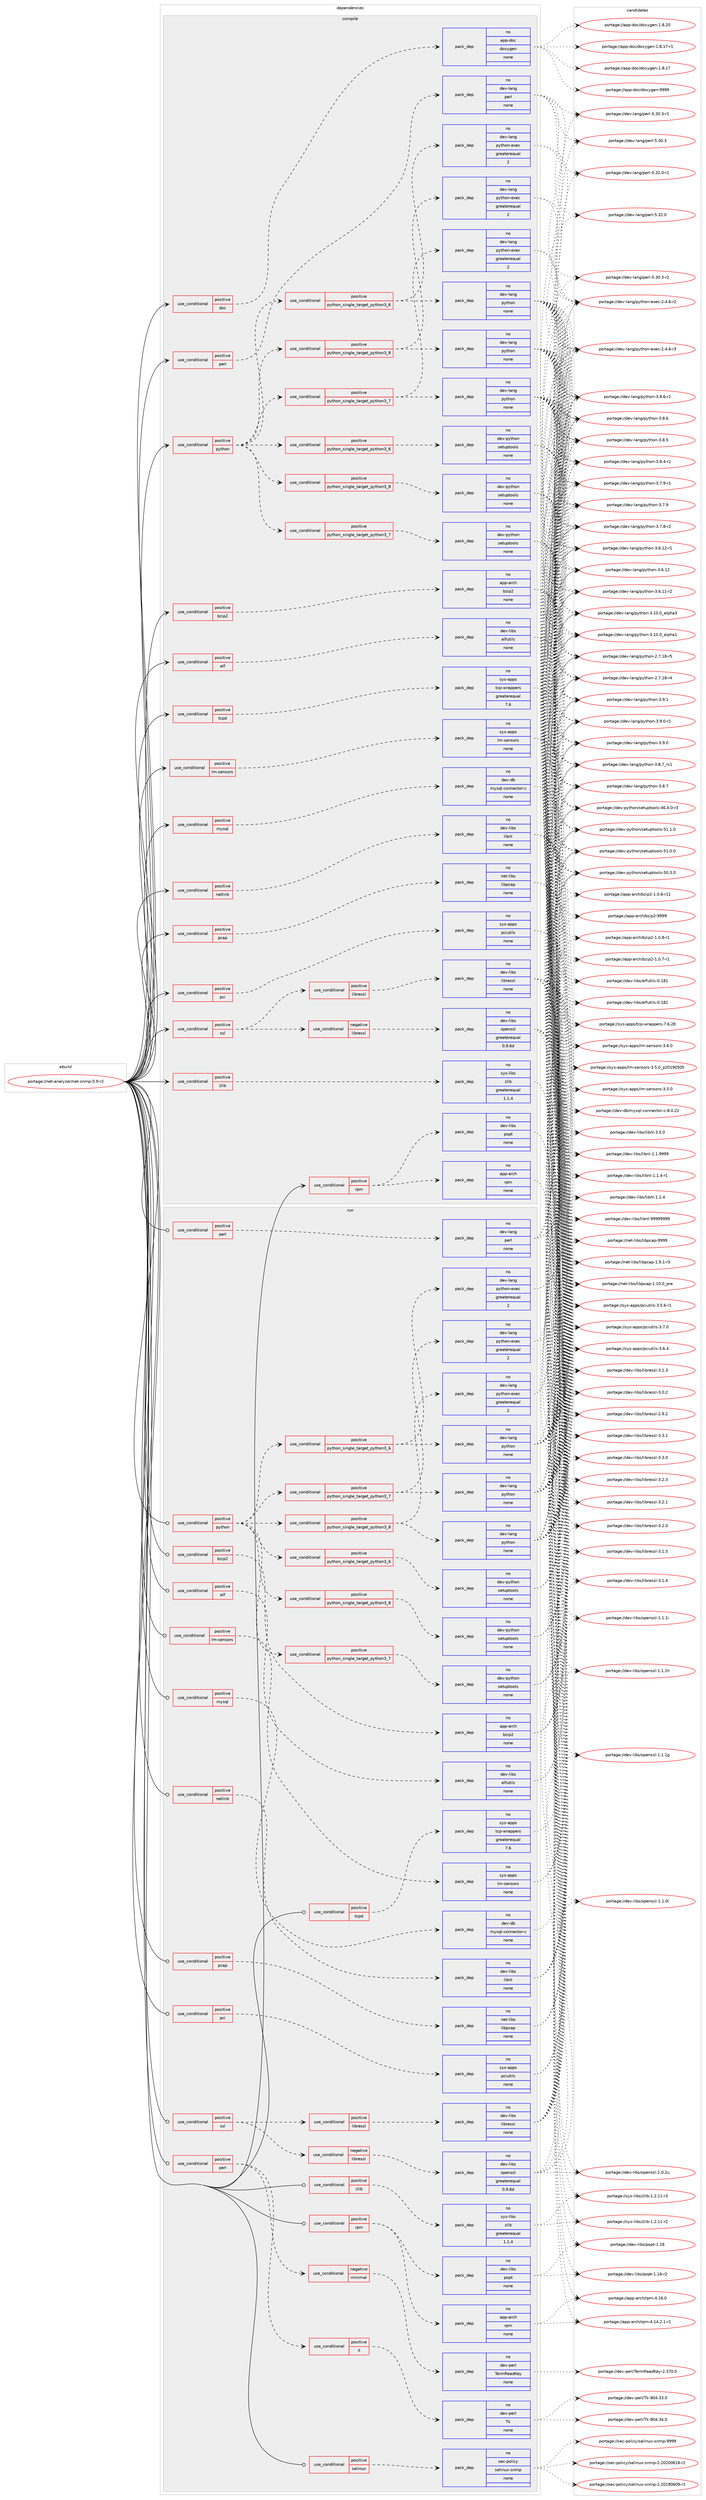 digraph prolog {

# *************
# Graph options
# *************

newrank=true;
concentrate=true;
compound=true;
graph [rankdir=LR,fontname=Helvetica,fontsize=10,ranksep=1.5];#, ranksep=2.5, nodesep=0.2];
edge  [arrowhead=vee];
node  [fontname=Helvetica,fontsize=10];

# **********
# The ebuild
# **********

subgraph cluster_leftcol {
color=gray;
rank=same;
label=<<i>ebuild</i>>;
id [label="portage://net-analyzer/net-snmp-5.9-r2", color=red, width=4, href="../net-analyzer/net-snmp-5.9-r2.svg"];
}

# ****************
# The dependencies
# ****************

subgraph cluster_midcol {
color=gray;
label=<<i>dependencies</i>>;
subgraph cluster_compile {
fillcolor="#eeeeee";
style=filled;
label=<<i>compile</i>>;
subgraph cond3992 {
dependency13062 [label=<<TABLE BORDER="0" CELLBORDER="1" CELLSPACING="0" CELLPADDING="4"><TR><TD ROWSPAN="3" CELLPADDING="10">use_conditional</TD></TR><TR><TD>positive</TD></TR><TR><TD>bzip2</TD></TR></TABLE>>, shape=none, color=red];
subgraph pack8943 {
dependency13063 [label=<<TABLE BORDER="0" CELLBORDER="1" CELLSPACING="0" CELLPADDING="4" WIDTH="220"><TR><TD ROWSPAN="6" CELLPADDING="30">pack_dep</TD></TR><TR><TD WIDTH="110">no</TD></TR><TR><TD>app-arch</TD></TR><TR><TD>bzip2</TD></TR><TR><TD>none</TD></TR><TR><TD></TD></TR></TABLE>>, shape=none, color=blue];
}
dependency13062:e -> dependency13063:w [weight=20,style="dashed",arrowhead="vee"];
}
id:e -> dependency13062:w [weight=20,style="solid",arrowhead="vee"];
subgraph cond3993 {
dependency13064 [label=<<TABLE BORDER="0" CELLBORDER="1" CELLSPACING="0" CELLPADDING="4"><TR><TD ROWSPAN="3" CELLPADDING="10">use_conditional</TD></TR><TR><TD>positive</TD></TR><TR><TD>doc</TD></TR></TABLE>>, shape=none, color=red];
subgraph pack8944 {
dependency13065 [label=<<TABLE BORDER="0" CELLBORDER="1" CELLSPACING="0" CELLPADDING="4" WIDTH="220"><TR><TD ROWSPAN="6" CELLPADDING="30">pack_dep</TD></TR><TR><TD WIDTH="110">no</TD></TR><TR><TD>app-doc</TD></TR><TR><TD>doxygen</TD></TR><TR><TD>none</TD></TR><TR><TD></TD></TR></TABLE>>, shape=none, color=blue];
}
dependency13064:e -> dependency13065:w [weight=20,style="dashed",arrowhead="vee"];
}
id:e -> dependency13064:w [weight=20,style="solid",arrowhead="vee"];
subgraph cond3994 {
dependency13066 [label=<<TABLE BORDER="0" CELLBORDER="1" CELLSPACING="0" CELLPADDING="4"><TR><TD ROWSPAN="3" CELLPADDING="10">use_conditional</TD></TR><TR><TD>positive</TD></TR><TR><TD>elf</TD></TR></TABLE>>, shape=none, color=red];
subgraph pack8945 {
dependency13067 [label=<<TABLE BORDER="0" CELLBORDER="1" CELLSPACING="0" CELLPADDING="4" WIDTH="220"><TR><TD ROWSPAN="6" CELLPADDING="30">pack_dep</TD></TR><TR><TD WIDTH="110">no</TD></TR><TR><TD>dev-libs</TD></TR><TR><TD>elfutils</TD></TR><TR><TD>none</TD></TR><TR><TD></TD></TR></TABLE>>, shape=none, color=blue];
}
dependency13066:e -> dependency13067:w [weight=20,style="dashed",arrowhead="vee"];
}
id:e -> dependency13066:w [weight=20,style="solid",arrowhead="vee"];
subgraph cond3995 {
dependency13068 [label=<<TABLE BORDER="0" CELLBORDER="1" CELLSPACING="0" CELLPADDING="4"><TR><TD ROWSPAN="3" CELLPADDING="10">use_conditional</TD></TR><TR><TD>positive</TD></TR><TR><TD>lm-sensors</TD></TR></TABLE>>, shape=none, color=red];
subgraph pack8946 {
dependency13069 [label=<<TABLE BORDER="0" CELLBORDER="1" CELLSPACING="0" CELLPADDING="4" WIDTH="220"><TR><TD ROWSPAN="6" CELLPADDING="30">pack_dep</TD></TR><TR><TD WIDTH="110">no</TD></TR><TR><TD>sys-apps</TD></TR><TR><TD>lm-sensors</TD></TR><TR><TD>none</TD></TR><TR><TD></TD></TR></TABLE>>, shape=none, color=blue];
}
dependency13068:e -> dependency13069:w [weight=20,style="dashed",arrowhead="vee"];
}
id:e -> dependency13068:w [weight=20,style="solid",arrowhead="vee"];
subgraph cond3996 {
dependency13070 [label=<<TABLE BORDER="0" CELLBORDER="1" CELLSPACING="0" CELLPADDING="4"><TR><TD ROWSPAN="3" CELLPADDING="10">use_conditional</TD></TR><TR><TD>positive</TD></TR><TR><TD>mysql</TD></TR></TABLE>>, shape=none, color=red];
subgraph pack8947 {
dependency13071 [label=<<TABLE BORDER="0" CELLBORDER="1" CELLSPACING="0" CELLPADDING="4" WIDTH="220"><TR><TD ROWSPAN="6" CELLPADDING="30">pack_dep</TD></TR><TR><TD WIDTH="110">no</TD></TR><TR><TD>dev-db</TD></TR><TR><TD>mysql-connector-c</TD></TR><TR><TD>none</TD></TR><TR><TD></TD></TR></TABLE>>, shape=none, color=blue];
}
dependency13070:e -> dependency13071:w [weight=20,style="dashed",arrowhead="vee"];
}
id:e -> dependency13070:w [weight=20,style="solid",arrowhead="vee"];
subgraph cond3997 {
dependency13072 [label=<<TABLE BORDER="0" CELLBORDER="1" CELLSPACING="0" CELLPADDING="4"><TR><TD ROWSPAN="3" CELLPADDING="10">use_conditional</TD></TR><TR><TD>positive</TD></TR><TR><TD>netlink</TD></TR></TABLE>>, shape=none, color=red];
subgraph pack8948 {
dependency13073 [label=<<TABLE BORDER="0" CELLBORDER="1" CELLSPACING="0" CELLPADDING="4" WIDTH="220"><TR><TD ROWSPAN="6" CELLPADDING="30">pack_dep</TD></TR><TR><TD WIDTH="110">no</TD></TR><TR><TD>dev-libs</TD></TR><TR><TD>libnl</TD></TR><TR><TD>none</TD></TR><TR><TD></TD></TR></TABLE>>, shape=none, color=blue];
}
dependency13072:e -> dependency13073:w [weight=20,style="dashed",arrowhead="vee"];
}
id:e -> dependency13072:w [weight=20,style="solid",arrowhead="vee"];
subgraph cond3998 {
dependency13074 [label=<<TABLE BORDER="0" CELLBORDER="1" CELLSPACING="0" CELLPADDING="4"><TR><TD ROWSPAN="3" CELLPADDING="10">use_conditional</TD></TR><TR><TD>positive</TD></TR><TR><TD>pcap</TD></TR></TABLE>>, shape=none, color=red];
subgraph pack8949 {
dependency13075 [label=<<TABLE BORDER="0" CELLBORDER="1" CELLSPACING="0" CELLPADDING="4" WIDTH="220"><TR><TD ROWSPAN="6" CELLPADDING="30">pack_dep</TD></TR><TR><TD WIDTH="110">no</TD></TR><TR><TD>net-libs</TD></TR><TR><TD>libpcap</TD></TR><TR><TD>none</TD></TR><TR><TD></TD></TR></TABLE>>, shape=none, color=blue];
}
dependency13074:e -> dependency13075:w [weight=20,style="dashed",arrowhead="vee"];
}
id:e -> dependency13074:w [weight=20,style="solid",arrowhead="vee"];
subgraph cond3999 {
dependency13076 [label=<<TABLE BORDER="0" CELLBORDER="1" CELLSPACING="0" CELLPADDING="4"><TR><TD ROWSPAN="3" CELLPADDING="10">use_conditional</TD></TR><TR><TD>positive</TD></TR><TR><TD>pci</TD></TR></TABLE>>, shape=none, color=red];
subgraph pack8950 {
dependency13077 [label=<<TABLE BORDER="0" CELLBORDER="1" CELLSPACING="0" CELLPADDING="4" WIDTH="220"><TR><TD ROWSPAN="6" CELLPADDING="30">pack_dep</TD></TR><TR><TD WIDTH="110">no</TD></TR><TR><TD>sys-apps</TD></TR><TR><TD>pciutils</TD></TR><TR><TD>none</TD></TR><TR><TD></TD></TR></TABLE>>, shape=none, color=blue];
}
dependency13076:e -> dependency13077:w [weight=20,style="dashed",arrowhead="vee"];
}
id:e -> dependency13076:w [weight=20,style="solid",arrowhead="vee"];
subgraph cond4000 {
dependency13078 [label=<<TABLE BORDER="0" CELLBORDER="1" CELLSPACING="0" CELLPADDING="4"><TR><TD ROWSPAN="3" CELLPADDING="10">use_conditional</TD></TR><TR><TD>positive</TD></TR><TR><TD>perl</TD></TR></TABLE>>, shape=none, color=red];
subgraph pack8951 {
dependency13079 [label=<<TABLE BORDER="0" CELLBORDER="1" CELLSPACING="0" CELLPADDING="4" WIDTH="220"><TR><TD ROWSPAN="6" CELLPADDING="30">pack_dep</TD></TR><TR><TD WIDTH="110">no</TD></TR><TR><TD>dev-lang</TD></TR><TR><TD>perl</TD></TR><TR><TD>none</TD></TR><TR><TD></TD></TR></TABLE>>, shape=none, color=blue];
}
dependency13078:e -> dependency13079:w [weight=20,style="dashed",arrowhead="vee"];
}
id:e -> dependency13078:w [weight=20,style="solid",arrowhead="vee"];
subgraph cond4001 {
dependency13080 [label=<<TABLE BORDER="0" CELLBORDER="1" CELLSPACING="0" CELLPADDING="4"><TR><TD ROWSPAN="3" CELLPADDING="10">use_conditional</TD></TR><TR><TD>positive</TD></TR><TR><TD>python</TD></TR></TABLE>>, shape=none, color=red];
subgraph cond4002 {
dependency13081 [label=<<TABLE BORDER="0" CELLBORDER="1" CELLSPACING="0" CELLPADDING="4"><TR><TD ROWSPAN="3" CELLPADDING="10">use_conditional</TD></TR><TR><TD>positive</TD></TR><TR><TD>python_single_target_python3_6</TD></TR></TABLE>>, shape=none, color=red];
subgraph pack8952 {
dependency13082 [label=<<TABLE BORDER="0" CELLBORDER="1" CELLSPACING="0" CELLPADDING="4" WIDTH="220"><TR><TD ROWSPAN="6" CELLPADDING="30">pack_dep</TD></TR><TR><TD WIDTH="110">no</TD></TR><TR><TD>dev-python</TD></TR><TR><TD>setuptools</TD></TR><TR><TD>none</TD></TR><TR><TD></TD></TR></TABLE>>, shape=none, color=blue];
}
dependency13081:e -> dependency13082:w [weight=20,style="dashed",arrowhead="vee"];
}
dependency13080:e -> dependency13081:w [weight=20,style="dashed",arrowhead="vee"];
subgraph cond4003 {
dependency13083 [label=<<TABLE BORDER="0" CELLBORDER="1" CELLSPACING="0" CELLPADDING="4"><TR><TD ROWSPAN="3" CELLPADDING="10">use_conditional</TD></TR><TR><TD>positive</TD></TR><TR><TD>python_single_target_python3_7</TD></TR></TABLE>>, shape=none, color=red];
subgraph pack8953 {
dependency13084 [label=<<TABLE BORDER="0" CELLBORDER="1" CELLSPACING="0" CELLPADDING="4" WIDTH="220"><TR><TD ROWSPAN="6" CELLPADDING="30">pack_dep</TD></TR><TR><TD WIDTH="110">no</TD></TR><TR><TD>dev-python</TD></TR><TR><TD>setuptools</TD></TR><TR><TD>none</TD></TR><TR><TD></TD></TR></TABLE>>, shape=none, color=blue];
}
dependency13083:e -> dependency13084:w [weight=20,style="dashed",arrowhead="vee"];
}
dependency13080:e -> dependency13083:w [weight=20,style="dashed",arrowhead="vee"];
subgraph cond4004 {
dependency13085 [label=<<TABLE BORDER="0" CELLBORDER="1" CELLSPACING="0" CELLPADDING="4"><TR><TD ROWSPAN="3" CELLPADDING="10">use_conditional</TD></TR><TR><TD>positive</TD></TR><TR><TD>python_single_target_python3_8</TD></TR></TABLE>>, shape=none, color=red];
subgraph pack8954 {
dependency13086 [label=<<TABLE BORDER="0" CELLBORDER="1" CELLSPACING="0" CELLPADDING="4" WIDTH="220"><TR><TD ROWSPAN="6" CELLPADDING="30">pack_dep</TD></TR><TR><TD WIDTH="110">no</TD></TR><TR><TD>dev-python</TD></TR><TR><TD>setuptools</TD></TR><TR><TD>none</TD></TR><TR><TD></TD></TR></TABLE>>, shape=none, color=blue];
}
dependency13085:e -> dependency13086:w [weight=20,style="dashed",arrowhead="vee"];
}
dependency13080:e -> dependency13085:w [weight=20,style="dashed",arrowhead="vee"];
subgraph cond4005 {
dependency13087 [label=<<TABLE BORDER="0" CELLBORDER="1" CELLSPACING="0" CELLPADDING="4"><TR><TD ROWSPAN="3" CELLPADDING="10">use_conditional</TD></TR><TR><TD>positive</TD></TR><TR><TD>python_single_target_python3_6</TD></TR></TABLE>>, shape=none, color=red];
subgraph pack8955 {
dependency13088 [label=<<TABLE BORDER="0" CELLBORDER="1" CELLSPACING="0" CELLPADDING="4" WIDTH="220"><TR><TD ROWSPAN="6" CELLPADDING="30">pack_dep</TD></TR><TR><TD WIDTH="110">no</TD></TR><TR><TD>dev-lang</TD></TR><TR><TD>python</TD></TR><TR><TD>none</TD></TR><TR><TD></TD></TR></TABLE>>, shape=none, color=blue];
}
dependency13087:e -> dependency13088:w [weight=20,style="dashed",arrowhead="vee"];
subgraph pack8956 {
dependency13089 [label=<<TABLE BORDER="0" CELLBORDER="1" CELLSPACING="0" CELLPADDING="4" WIDTH="220"><TR><TD ROWSPAN="6" CELLPADDING="30">pack_dep</TD></TR><TR><TD WIDTH="110">no</TD></TR><TR><TD>dev-lang</TD></TR><TR><TD>python-exec</TD></TR><TR><TD>greaterequal</TD></TR><TR><TD>2</TD></TR></TABLE>>, shape=none, color=blue];
}
dependency13087:e -> dependency13089:w [weight=20,style="dashed",arrowhead="vee"];
}
dependency13080:e -> dependency13087:w [weight=20,style="dashed",arrowhead="vee"];
subgraph cond4006 {
dependency13090 [label=<<TABLE BORDER="0" CELLBORDER="1" CELLSPACING="0" CELLPADDING="4"><TR><TD ROWSPAN="3" CELLPADDING="10">use_conditional</TD></TR><TR><TD>positive</TD></TR><TR><TD>python_single_target_python3_7</TD></TR></TABLE>>, shape=none, color=red];
subgraph pack8957 {
dependency13091 [label=<<TABLE BORDER="0" CELLBORDER="1" CELLSPACING="0" CELLPADDING="4" WIDTH="220"><TR><TD ROWSPAN="6" CELLPADDING="30">pack_dep</TD></TR><TR><TD WIDTH="110">no</TD></TR><TR><TD>dev-lang</TD></TR><TR><TD>python</TD></TR><TR><TD>none</TD></TR><TR><TD></TD></TR></TABLE>>, shape=none, color=blue];
}
dependency13090:e -> dependency13091:w [weight=20,style="dashed",arrowhead="vee"];
subgraph pack8958 {
dependency13092 [label=<<TABLE BORDER="0" CELLBORDER="1" CELLSPACING="0" CELLPADDING="4" WIDTH="220"><TR><TD ROWSPAN="6" CELLPADDING="30">pack_dep</TD></TR><TR><TD WIDTH="110">no</TD></TR><TR><TD>dev-lang</TD></TR><TR><TD>python-exec</TD></TR><TR><TD>greaterequal</TD></TR><TR><TD>2</TD></TR></TABLE>>, shape=none, color=blue];
}
dependency13090:e -> dependency13092:w [weight=20,style="dashed",arrowhead="vee"];
}
dependency13080:e -> dependency13090:w [weight=20,style="dashed",arrowhead="vee"];
subgraph cond4007 {
dependency13093 [label=<<TABLE BORDER="0" CELLBORDER="1" CELLSPACING="0" CELLPADDING="4"><TR><TD ROWSPAN="3" CELLPADDING="10">use_conditional</TD></TR><TR><TD>positive</TD></TR><TR><TD>python_single_target_python3_8</TD></TR></TABLE>>, shape=none, color=red];
subgraph pack8959 {
dependency13094 [label=<<TABLE BORDER="0" CELLBORDER="1" CELLSPACING="0" CELLPADDING="4" WIDTH="220"><TR><TD ROWSPAN="6" CELLPADDING="30">pack_dep</TD></TR><TR><TD WIDTH="110">no</TD></TR><TR><TD>dev-lang</TD></TR><TR><TD>python</TD></TR><TR><TD>none</TD></TR><TR><TD></TD></TR></TABLE>>, shape=none, color=blue];
}
dependency13093:e -> dependency13094:w [weight=20,style="dashed",arrowhead="vee"];
subgraph pack8960 {
dependency13095 [label=<<TABLE BORDER="0" CELLBORDER="1" CELLSPACING="0" CELLPADDING="4" WIDTH="220"><TR><TD ROWSPAN="6" CELLPADDING="30">pack_dep</TD></TR><TR><TD WIDTH="110">no</TD></TR><TR><TD>dev-lang</TD></TR><TR><TD>python-exec</TD></TR><TR><TD>greaterequal</TD></TR><TR><TD>2</TD></TR></TABLE>>, shape=none, color=blue];
}
dependency13093:e -> dependency13095:w [weight=20,style="dashed",arrowhead="vee"];
}
dependency13080:e -> dependency13093:w [weight=20,style="dashed",arrowhead="vee"];
}
id:e -> dependency13080:w [weight=20,style="solid",arrowhead="vee"];
subgraph cond4008 {
dependency13096 [label=<<TABLE BORDER="0" CELLBORDER="1" CELLSPACING="0" CELLPADDING="4"><TR><TD ROWSPAN="3" CELLPADDING="10">use_conditional</TD></TR><TR><TD>positive</TD></TR><TR><TD>rpm</TD></TR></TABLE>>, shape=none, color=red];
subgraph pack8961 {
dependency13097 [label=<<TABLE BORDER="0" CELLBORDER="1" CELLSPACING="0" CELLPADDING="4" WIDTH="220"><TR><TD ROWSPAN="6" CELLPADDING="30">pack_dep</TD></TR><TR><TD WIDTH="110">no</TD></TR><TR><TD>app-arch</TD></TR><TR><TD>rpm</TD></TR><TR><TD>none</TD></TR><TR><TD></TD></TR></TABLE>>, shape=none, color=blue];
}
dependency13096:e -> dependency13097:w [weight=20,style="dashed",arrowhead="vee"];
subgraph pack8962 {
dependency13098 [label=<<TABLE BORDER="0" CELLBORDER="1" CELLSPACING="0" CELLPADDING="4" WIDTH="220"><TR><TD ROWSPAN="6" CELLPADDING="30">pack_dep</TD></TR><TR><TD WIDTH="110">no</TD></TR><TR><TD>dev-libs</TD></TR><TR><TD>popt</TD></TR><TR><TD>none</TD></TR><TR><TD></TD></TR></TABLE>>, shape=none, color=blue];
}
dependency13096:e -> dependency13098:w [weight=20,style="dashed",arrowhead="vee"];
}
id:e -> dependency13096:w [weight=20,style="solid",arrowhead="vee"];
subgraph cond4009 {
dependency13099 [label=<<TABLE BORDER="0" CELLBORDER="1" CELLSPACING="0" CELLPADDING="4"><TR><TD ROWSPAN="3" CELLPADDING="10">use_conditional</TD></TR><TR><TD>positive</TD></TR><TR><TD>ssl</TD></TR></TABLE>>, shape=none, color=red];
subgraph cond4010 {
dependency13100 [label=<<TABLE BORDER="0" CELLBORDER="1" CELLSPACING="0" CELLPADDING="4"><TR><TD ROWSPAN="3" CELLPADDING="10">use_conditional</TD></TR><TR><TD>negative</TD></TR><TR><TD>libressl</TD></TR></TABLE>>, shape=none, color=red];
subgraph pack8963 {
dependency13101 [label=<<TABLE BORDER="0" CELLBORDER="1" CELLSPACING="0" CELLPADDING="4" WIDTH="220"><TR><TD ROWSPAN="6" CELLPADDING="30">pack_dep</TD></TR><TR><TD WIDTH="110">no</TD></TR><TR><TD>dev-libs</TD></TR><TR><TD>openssl</TD></TR><TR><TD>greaterequal</TD></TR><TR><TD>0.9.6d</TD></TR></TABLE>>, shape=none, color=blue];
}
dependency13100:e -> dependency13101:w [weight=20,style="dashed",arrowhead="vee"];
}
dependency13099:e -> dependency13100:w [weight=20,style="dashed",arrowhead="vee"];
subgraph cond4011 {
dependency13102 [label=<<TABLE BORDER="0" CELLBORDER="1" CELLSPACING="0" CELLPADDING="4"><TR><TD ROWSPAN="3" CELLPADDING="10">use_conditional</TD></TR><TR><TD>positive</TD></TR><TR><TD>libressl</TD></TR></TABLE>>, shape=none, color=red];
subgraph pack8964 {
dependency13103 [label=<<TABLE BORDER="0" CELLBORDER="1" CELLSPACING="0" CELLPADDING="4" WIDTH="220"><TR><TD ROWSPAN="6" CELLPADDING="30">pack_dep</TD></TR><TR><TD WIDTH="110">no</TD></TR><TR><TD>dev-libs</TD></TR><TR><TD>libressl</TD></TR><TR><TD>none</TD></TR><TR><TD></TD></TR></TABLE>>, shape=none, color=blue];
}
dependency13102:e -> dependency13103:w [weight=20,style="dashed",arrowhead="vee"];
}
dependency13099:e -> dependency13102:w [weight=20,style="dashed",arrowhead="vee"];
}
id:e -> dependency13099:w [weight=20,style="solid",arrowhead="vee"];
subgraph cond4012 {
dependency13104 [label=<<TABLE BORDER="0" CELLBORDER="1" CELLSPACING="0" CELLPADDING="4"><TR><TD ROWSPAN="3" CELLPADDING="10">use_conditional</TD></TR><TR><TD>positive</TD></TR><TR><TD>tcpd</TD></TR></TABLE>>, shape=none, color=red];
subgraph pack8965 {
dependency13105 [label=<<TABLE BORDER="0" CELLBORDER="1" CELLSPACING="0" CELLPADDING="4" WIDTH="220"><TR><TD ROWSPAN="6" CELLPADDING="30">pack_dep</TD></TR><TR><TD WIDTH="110">no</TD></TR><TR><TD>sys-apps</TD></TR><TR><TD>tcp-wrappers</TD></TR><TR><TD>greaterequal</TD></TR><TR><TD>7.6</TD></TR></TABLE>>, shape=none, color=blue];
}
dependency13104:e -> dependency13105:w [weight=20,style="dashed",arrowhead="vee"];
}
id:e -> dependency13104:w [weight=20,style="solid",arrowhead="vee"];
subgraph cond4013 {
dependency13106 [label=<<TABLE BORDER="0" CELLBORDER="1" CELLSPACING="0" CELLPADDING="4"><TR><TD ROWSPAN="3" CELLPADDING="10">use_conditional</TD></TR><TR><TD>positive</TD></TR><TR><TD>zlib</TD></TR></TABLE>>, shape=none, color=red];
subgraph pack8966 {
dependency13107 [label=<<TABLE BORDER="0" CELLBORDER="1" CELLSPACING="0" CELLPADDING="4" WIDTH="220"><TR><TD ROWSPAN="6" CELLPADDING="30">pack_dep</TD></TR><TR><TD WIDTH="110">no</TD></TR><TR><TD>sys-libs</TD></TR><TR><TD>zlib</TD></TR><TR><TD>greaterequal</TD></TR><TR><TD>1.1.4</TD></TR></TABLE>>, shape=none, color=blue];
}
dependency13106:e -> dependency13107:w [weight=20,style="dashed",arrowhead="vee"];
}
id:e -> dependency13106:w [weight=20,style="solid",arrowhead="vee"];
}
subgraph cluster_compileandrun {
fillcolor="#eeeeee";
style=filled;
label=<<i>compile and run</i>>;
}
subgraph cluster_run {
fillcolor="#eeeeee";
style=filled;
label=<<i>run</i>>;
subgraph cond4014 {
dependency13108 [label=<<TABLE BORDER="0" CELLBORDER="1" CELLSPACING="0" CELLPADDING="4"><TR><TD ROWSPAN="3" CELLPADDING="10">use_conditional</TD></TR><TR><TD>positive</TD></TR><TR><TD>bzip2</TD></TR></TABLE>>, shape=none, color=red];
subgraph pack8967 {
dependency13109 [label=<<TABLE BORDER="0" CELLBORDER="1" CELLSPACING="0" CELLPADDING="4" WIDTH="220"><TR><TD ROWSPAN="6" CELLPADDING="30">pack_dep</TD></TR><TR><TD WIDTH="110">no</TD></TR><TR><TD>app-arch</TD></TR><TR><TD>bzip2</TD></TR><TR><TD>none</TD></TR><TR><TD></TD></TR></TABLE>>, shape=none, color=blue];
}
dependency13108:e -> dependency13109:w [weight=20,style="dashed",arrowhead="vee"];
}
id:e -> dependency13108:w [weight=20,style="solid",arrowhead="odot"];
subgraph cond4015 {
dependency13110 [label=<<TABLE BORDER="0" CELLBORDER="1" CELLSPACING="0" CELLPADDING="4"><TR><TD ROWSPAN="3" CELLPADDING="10">use_conditional</TD></TR><TR><TD>positive</TD></TR><TR><TD>elf</TD></TR></TABLE>>, shape=none, color=red];
subgraph pack8968 {
dependency13111 [label=<<TABLE BORDER="0" CELLBORDER="1" CELLSPACING="0" CELLPADDING="4" WIDTH="220"><TR><TD ROWSPAN="6" CELLPADDING="30">pack_dep</TD></TR><TR><TD WIDTH="110">no</TD></TR><TR><TD>dev-libs</TD></TR><TR><TD>elfutils</TD></TR><TR><TD>none</TD></TR><TR><TD></TD></TR></TABLE>>, shape=none, color=blue];
}
dependency13110:e -> dependency13111:w [weight=20,style="dashed",arrowhead="vee"];
}
id:e -> dependency13110:w [weight=20,style="solid",arrowhead="odot"];
subgraph cond4016 {
dependency13112 [label=<<TABLE BORDER="0" CELLBORDER="1" CELLSPACING="0" CELLPADDING="4"><TR><TD ROWSPAN="3" CELLPADDING="10">use_conditional</TD></TR><TR><TD>positive</TD></TR><TR><TD>lm-sensors</TD></TR></TABLE>>, shape=none, color=red];
subgraph pack8969 {
dependency13113 [label=<<TABLE BORDER="0" CELLBORDER="1" CELLSPACING="0" CELLPADDING="4" WIDTH="220"><TR><TD ROWSPAN="6" CELLPADDING="30">pack_dep</TD></TR><TR><TD WIDTH="110">no</TD></TR><TR><TD>sys-apps</TD></TR><TR><TD>lm-sensors</TD></TR><TR><TD>none</TD></TR><TR><TD></TD></TR></TABLE>>, shape=none, color=blue];
}
dependency13112:e -> dependency13113:w [weight=20,style="dashed",arrowhead="vee"];
}
id:e -> dependency13112:w [weight=20,style="solid",arrowhead="odot"];
subgraph cond4017 {
dependency13114 [label=<<TABLE BORDER="0" CELLBORDER="1" CELLSPACING="0" CELLPADDING="4"><TR><TD ROWSPAN="3" CELLPADDING="10">use_conditional</TD></TR><TR><TD>positive</TD></TR><TR><TD>mysql</TD></TR></TABLE>>, shape=none, color=red];
subgraph pack8970 {
dependency13115 [label=<<TABLE BORDER="0" CELLBORDER="1" CELLSPACING="0" CELLPADDING="4" WIDTH="220"><TR><TD ROWSPAN="6" CELLPADDING="30">pack_dep</TD></TR><TR><TD WIDTH="110">no</TD></TR><TR><TD>dev-db</TD></TR><TR><TD>mysql-connector-c</TD></TR><TR><TD>none</TD></TR><TR><TD></TD></TR></TABLE>>, shape=none, color=blue];
}
dependency13114:e -> dependency13115:w [weight=20,style="dashed",arrowhead="vee"];
}
id:e -> dependency13114:w [weight=20,style="solid",arrowhead="odot"];
subgraph cond4018 {
dependency13116 [label=<<TABLE BORDER="0" CELLBORDER="1" CELLSPACING="0" CELLPADDING="4"><TR><TD ROWSPAN="3" CELLPADDING="10">use_conditional</TD></TR><TR><TD>positive</TD></TR><TR><TD>netlink</TD></TR></TABLE>>, shape=none, color=red];
subgraph pack8971 {
dependency13117 [label=<<TABLE BORDER="0" CELLBORDER="1" CELLSPACING="0" CELLPADDING="4" WIDTH="220"><TR><TD ROWSPAN="6" CELLPADDING="30">pack_dep</TD></TR><TR><TD WIDTH="110">no</TD></TR><TR><TD>dev-libs</TD></TR><TR><TD>libnl</TD></TR><TR><TD>none</TD></TR><TR><TD></TD></TR></TABLE>>, shape=none, color=blue];
}
dependency13116:e -> dependency13117:w [weight=20,style="dashed",arrowhead="vee"];
}
id:e -> dependency13116:w [weight=20,style="solid",arrowhead="odot"];
subgraph cond4019 {
dependency13118 [label=<<TABLE BORDER="0" CELLBORDER="1" CELLSPACING="0" CELLPADDING="4"><TR><TD ROWSPAN="3" CELLPADDING="10">use_conditional</TD></TR><TR><TD>positive</TD></TR><TR><TD>pcap</TD></TR></TABLE>>, shape=none, color=red];
subgraph pack8972 {
dependency13119 [label=<<TABLE BORDER="0" CELLBORDER="1" CELLSPACING="0" CELLPADDING="4" WIDTH="220"><TR><TD ROWSPAN="6" CELLPADDING="30">pack_dep</TD></TR><TR><TD WIDTH="110">no</TD></TR><TR><TD>net-libs</TD></TR><TR><TD>libpcap</TD></TR><TR><TD>none</TD></TR><TR><TD></TD></TR></TABLE>>, shape=none, color=blue];
}
dependency13118:e -> dependency13119:w [weight=20,style="dashed",arrowhead="vee"];
}
id:e -> dependency13118:w [weight=20,style="solid",arrowhead="odot"];
subgraph cond4020 {
dependency13120 [label=<<TABLE BORDER="0" CELLBORDER="1" CELLSPACING="0" CELLPADDING="4"><TR><TD ROWSPAN="3" CELLPADDING="10">use_conditional</TD></TR><TR><TD>positive</TD></TR><TR><TD>pci</TD></TR></TABLE>>, shape=none, color=red];
subgraph pack8973 {
dependency13121 [label=<<TABLE BORDER="0" CELLBORDER="1" CELLSPACING="0" CELLPADDING="4" WIDTH="220"><TR><TD ROWSPAN="6" CELLPADDING="30">pack_dep</TD></TR><TR><TD WIDTH="110">no</TD></TR><TR><TD>sys-apps</TD></TR><TR><TD>pciutils</TD></TR><TR><TD>none</TD></TR><TR><TD></TD></TR></TABLE>>, shape=none, color=blue];
}
dependency13120:e -> dependency13121:w [weight=20,style="dashed",arrowhead="vee"];
}
id:e -> dependency13120:w [weight=20,style="solid",arrowhead="odot"];
subgraph cond4021 {
dependency13122 [label=<<TABLE BORDER="0" CELLBORDER="1" CELLSPACING="0" CELLPADDING="4"><TR><TD ROWSPAN="3" CELLPADDING="10">use_conditional</TD></TR><TR><TD>positive</TD></TR><TR><TD>perl</TD></TR></TABLE>>, shape=none, color=red];
subgraph cond4022 {
dependency13123 [label=<<TABLE BORDER="0" CELLBORDER="1" CELLSPACING="0" CELLPADDING="4"><TR><TD ROWSPAN="3" CELLPADDING="10">use_conditional</TD></TR><TR><TD>positive</TD></TR><TR><TD>X</TD></TR></TABLE>>, shape=none, color=red];
subgraph pack8974 {
dependency13124 [label=<<TABLE BORDER="0" CELLBORDER="1" CELLSPACING="0" CELLPADDING="4" WIDTH="220"><TR><TD ROWSPAN="6" CELLPADDING="30">pack_dep</TD></TR><TR><TD WIDTH="110">no</TD></TR><TR><TD>dev-perl</TD></TR><TR><TD>Tk</TD></TR><TR><TD>none</TD></TR><TR><TD></TD></TR></TABLE>>, shape=none, color=blue];
}
dependency13123:e -> dependency13124:w [weight=20,style="dashed",arrowhead="vee"];
}
dependency13122:e -> dependency13123:w [weight=20,style="dashed",arrowhead="vee"];
subgraph cond4023 {
dependency13125 [label=<<TABLE BORDER="0" CELLBORDER="1" CELLSPACING="0" CELLPADDING="4"><TR><TD ROWSPAN="3" CELLPADDING="10">use_conditional</TD></TR><TR><TD>negative</TD></TR><TR><TD>minimal</TD></TR></TABLE>>, shape=none, color=red];
subgraph pack8975 {
dependency13126 [label=<<TABLE BORDER="0" CELLBORDER="1" CELLSPACING="0" CELLPADDING="4" WIDTH="220"><TR><TD ROWSPAN="6" CELLPADDING="30">pack_dep</TD></TR><TR><TD WIDTH="110">no</TD></TR><TR><TD>dev-perl</TD></TR><TR><TD>TermReadKey</TD></TR><TR><TD>none</TD></TR><TR><TD></TD></TR></TABLE>>, shape=none, color=blue];
}
dependency13125:e -> dependency13126:w [weight=20,style="dashed",arrowhead="vee"];
}
dependency13122:e -> dependency13125:w [weight=20,style="dashed",arrowhead="vee"];
}
id:e -> dependency13122:w [weight=20,style="solid",arrowhead="odot"];
subgraph cond4024 {
dependency13127 [label=<<TABLE BORDER="0" CELLBORDER="1" CELLSPACING="0" CELLPADDING="4"><TR><TD ROWSPAN="3" CELLPADDING="10">use_conditional</TD></TR><TR><TD>positive</TD></TR><TR><TD>perl</TD></TR></TABLE>>, shape=none, color=red];
subgraph pack8976 {
dependency13128 [label=<<TABLE BORDER="0" CELLBORDER="1" CELLSPACING="0" CELLPADDING="4" WIDTH="220"><TR><TD ROWSPAN="6" CELLPADDING="30">pack_dep</TD></TR><TR><TD WIDTH="110">no</TD></TR><TR><TD>dev-lang</TD></TR><TR><TD>perl</TD></TR><TR><TD>none</TD></TR><TR><TD></TD></TR></TABLE>>, shape=none, color=blue];
}
dependency13127:e -> dependency13128:w [weight=20,style="dashed",arrowhead="vee"];
}
id:e -> dependency13127:w [weight=20,style="solid",arrowhead="odot"];
subgraph cond4025 {
dependency13129 [label=<<TABLE BORDER="0" CELLBORDER="1" CELLSPACING="0" CELLPADDING="4"><TR><TD ROWSPAN="3" CELLPADDING="10">use_conditional</TD></TR><TR><TD>positive</TD></TR><TR><TD>python</TD></TR></TABLE>>, shape=none, color=red];
subgraph cond4026 {
dependency13130 [label=<<TABLE BORDER="0" CELLBORDER="1" CELLSPACING="0" CELLPADDING="4"><TR><TD ROWSPAN="3" CELLPADDING="10">use_conditional</TD></TR><TR><TD>positive</TD></TR><TR><TD>python_single_target_python3_6</TD></TR></TABLE>>, shape=none, color=red];
subgraph pack8977 {
dependency13131 [label=<<TABLE BORDER="0" CELLBORDER="1" CELLSPACING="0" CELLPADDING="4" WIDTH="220"><TR><TD ROWSPAN="6" CELLPADDING="30">pack_dep</TD></TR><TR><TD WIDTH="110">no</TD></TR><TR><TD>dev-python</TD></TR><TR><TD>setuptools</TD></TR><TR><TD>none</TD></TR><TR><TD></TD></TR></TABLE>>, shape=none, color=blue];
}
dependency13130:e -> dependency13131:w [weight=20,style="dashed",arrowhead="vee"];
}
dependency13129:e -> dependency13130:w [weight=20,style="dashed",arrowhead="vee"];
subgraph cond4027 {
dependency13132 [label=<<TABLE BORDER="0" CELLBORDER="1" CELLSPACING="0" CELLPADDING="4"><TR><TD ROWSPAN="3" CELLPADDING="10">use_conditional</TD></TR><TR><TD>positive</TD></TR><TR><TD>python_single_target_python3_7</TD></TR></TABLE>>, shape=none, color=red];
subgraph pack8978 {
dependency13133 [label=<<TABLE BORDER="0" CELLBORDER="1" CELLSPACING="0" CELLPADDING="4" WIDTH="220"><TR><TD ROWSPAN="6" CELLPADDING="30">pack_dep</TD></TR><TR><TD WIDTH="110">no</TD></TR><TR><TD>dev-python</TD></TR><TR><TD>setuptools</TD></TR><TR><TD>none</TD></TR><TR><TD></TD></TR></TABLE>>, shape=none, color=blue];
}
dependency13132:e -> dependency13133:w [weight=20,style="dashed",arrowhead="vee"];
}
dependency13129:e -> dependency13132:w [weight=20,style="dashed",arrowhead="vee"];
subgraph cond4028 {
dependency13134 [label=<<TABLE BORDER="0" CELLBORDER="1" CELLSPACING="0" CELLPADDING="4"><TR><TD ROWSPAN="3" CELLPADDING="10">use_conditional</TD></TR><TR><TD>positive</TD></TR><TR><TD>python_single_target_python3_8</TD></TR></TABLE>>, shape=none, color=red];
subgraph pack8979 {
dependency13135 [label=<<TABLE BORDER="0" CELLBORDER="1" CELLSPACING="0" CELLPADDING="4" WIDTH="220"><TR><TD ROWSPAN="6" CELLPADDING="30">pack_dep</TD></TR><TR><TD WIDTH="110">no</TD></TR><TR><TD>dev-python</TD></TR><TR><TD>setuptools</TD></TR><TR><TD>none</TD></TR><TR><TD></TD></TR></TABLE>>, shape=none, color=blue];
}
dependency13134:e -> dependency13135:w [weight=20,style="dashed",arrowhead="vee"];
}
dependency13129:e -> dependency13134:w [weight=20,style="dashed",arrowhead="vee"];
subgraph cond4029 {
dependency13136 [label=<<TABLE BORDER="0" CELLBORDER="1" CELLSPACING="0" CELLPADDING="4"><TR><TD ROWSPAN="3" CELLPADDING="10">use_conditional</TD></TR><TR><TD>positive</TD></TR><TR><TD>python_single_target_python3_6</TD></TR></TABLE>>, shape=none, color=red];
subgraph pack8980 {
dependency13137 [label=<<TABLE BORDER="0" CELLBORDER="1" CELLSPACING="0" CELLPADDING="4" WIDTH="220"><TR><TD ROWSPAN="6" CELLPADDING="30">pack_dep</TD></TR><TR><TD WIDTH="110">no</TD></TR><TR><TD>dev-lang</TD></TR><TR><TD>python</TD></TR><TR><TD>none</TD></TR><TR><TD></TD></TR></TABLE>>, shape=none, color=blue];
}
dependency13136:e -> dependency13137:w [weight=20,style="dashed",arrowhead="vee"];
subgraph pack8981 {
dependency13138 [label=<<TABLE BORDER="0" CELLBORDER="1" CELLSPACING="0" CELLPADDING="4" WIDTH="220"><TR><TD ROWSPAN="6" CELLPADDING="30">pack_dep</TD></TR><TR><TD WIDTH="110">no</TD></TR><TR><TD>dev-lang</TD></TR><TR><TD>python-exec</TD></TR><TR><TD>greaterequal</TD></TR><TR><TD>2</TD></TR></TABLE>>, shape=none, color=blue];
}
dependency13136:e -> dependency13138:w [weight=20,style="dashed",arrowhead="vee"];
}
dependency13129:e -> dependency13136:w [weight=20,style="dashed",arrowhead="vee"];
subgraph cond4030 {
dependency13139 [label=<<TABLE BORDER="0" CELLBORDER="1" CELLSPACING="0" CELLPADDING="4"><TR><TD ROWSPAN="3" CELLPADDING="10">use_conditional</TD></TR><TR><TD>positive</TD></TR><TR><TD>python_single_target_python3_7</TD></TR></TABLE>>, shape=none, color=red];
subgraph pack8982 {
dependency13140 [label=<<TABLE BORDER="0" CELLBORDER="1" CELLSPACING="0" CELLPADDING="4" WIDTH="220"><TR><TD ROWSPAN="6" CELLPADDING="30">pack_dep</TD></TR><TR><TD WIDTH="110">no</TD></TR><TR><TD>dev-lang</TD></TR><TR><TD>python</TD></TR><TR><TD>none</TD></TR><TR><TD></TD></TR></TABLE>>, shape=none, color=blue];
}
dependency13139:e -> dependency13140:w [weight=20,style="dashed",arrowhead="vee"];
subgraph pack8983 {
dependency13141 [label=<<TABLE BORDER="0" CELLBORDER="1" CELLSPACING="0" CELLPADDING="4" WIDTH="220"><TR><TD ROWSPAN="6" CELLPADDING="30">pack_dep</TD></TR><TR><TD WIDTH="110">no</TD></TR><TR><TD>dev-lang</TD></TR><TR><TD>python-exec</TD></TR><TR><TD>greaterequal</TD></TR><TR><TD>2</TD></TR></TABLE>>, shape=none, color=blue];
}
dependency13139:e -> dependency13141:w [weight=20,style="dashed",arrowhead="vee"];
}
dependency13129:e -> dependency13139:w [weight=20,style="dashed",arrowhead="vee"];
subgraph cond4031 {
dependency13142 [label=<<TABLE BORDER="0" CELLBORDER="1" CELLSPACING="0" CELLPADDING="4"><TR><TD ROWSPAN="3" CELLPADDING="10">use_conditional</TD></TR><TR><TD>positive</TD></TR><TR><TD>python_single_target_python3_8</TD></TR></TABLE>>, shape=none, color=red];
subgraph pack8984 {
dependency13143 [label=<<TABLE BORDER="0" CELLBORDER="1" CELLSPACING="0" CELLPADDING="4" WIDTH="220"><TR><TD ROWSPAN="6" CELLPADDING="30">pack_dep</TD></TR><TR><TD WIDTH="110">no</TD></TR><TR><TD>dev-lang</TD></TR><TR><TD>python</TD></TR><TR><TD>none</TD></TR><TR><TD></TD></TR></TABLE>>, shape=none, color=blue];
}
dependency13142:e -> dependency13143:w [weight=20,style="dashed",arrowhead="vee"];
subgraph pack8985 {
dependency13144 [label=<<TABLE BORDER="0" CELLBORDER="1" CELLSPACING="0" CELLPADDING="4" WIDTH="220"><TR><TD ROWSPAN="6" CELLPADDING="30">pack_dep</TD></TR><TR><TD WIDTH="110">no</TD></TR><TR><TD>dev-lang</TD></TR><TR><TD>python-exec</TD></TR><TR><TD>greaterequal</TD></TR><TR><TD>2</TD></TR></TABLE>>, shape=none, color=blue];
}
dependency13142:e -> dependency13144:w [weight=20,style="dashed",arrowhead="vee"];
}
dependency13129:e -> dependency13142:w [weight=20,style="dashed",arrowhead="vee"];
}
id:e -> dependency13129:w [weight=20,style="solid",arrowhead="odot"];
subgraph cond4032 {
dependency13145 [label=<<TABLE BORDER="0" CELLBORDER="1" CELLSPACING="0" CELLPADDING="4"><TR><TD ROWSPAN="3" CELLPADDING="10">use_conditional</TD></TR><TR><TD>positive</TD></TR><TR><TD>rpm</TD></TR></TABLE>>, shape=none, color=red];
subgraph pack8986 {
dependency13146 [label=<<TABLE BORDER="0" CELLBORDER="1" CELLSPACING="0" CELLPADDING="4" WIDTH="220"><TR><TD ROWSPAN="6" CELLPADDING="30">pack_dep</TD></TR><TR><TD WIDTH="110">no</TD></TR><TR><TD>app-arch</TD></TR><TR><TD>rpm</TD></TR><TR><TD>none</TD></TR><TR><TD></TD></TR></TABLE>>, shape=none, color=blue];
}
dependency13145:e -> dependency13146:w [weight=20,style="dashed",arrowhead="vee"];
subgraph pack8987 {
dependency13147 [label=<<TABLE BORDER="0" CELLBORDER="1" CELLSPACING="0" CELLPADDING="4" WIDTH="220"><TR><TD ROWSPAN="6" CELLPADDING="30">pack_dep</TD></TR><TR><TD WIDTH="110">no</TD></TR><TR><TD>dev-libs</TD></TR><TR><TD>popt</TD></TR><TR><TD>none</TD></TR><TR><TD></TD></TR></TABLE>>, shape=none, color=blue];
}
dependency13145:e -> dependency13147:w [weight=20,style="dashed",arrowhead="vee"];
}
id:e -> dependency13145:w [weight=20,style="solid",arrowhead="odot"];
subgraph cond4033 {
dependency13148 [label=<<TABLE BORDER="0" CELLBORDER="1" CELLSPACING="0" CELLPADDING="4"><TR><TD ROWSPAN="3" CELLPADDING="10">use_conditional</TD></TR><TR><TD>positive</TD></TR><TR><TD>selinux</TD></TR></TABLE>>, shape=none, color=red];
subgraph pack8988 {
dependency13149 [label=<<TABLE BORDER="0" CELLBORDER="1" CELLSPACING="0" CELLPADDING="4" WIDTH="220"><TR><TD ROWSPAN="6" CELLPADDING="30">pack_dep</TD></TR><TR><TD WIDTH="110">no</TD></TR><TR><TD>sec-policy</TD></TR><TR><TD>selinux-snmp</TD></TR><TR><TD>none</TD></TR><TR><TD></TD></TR></TABLE>>, shape=none, color=blue];
}
dependency13148:e -> dependency13149:w [weight=20,style="dashed",arrowhead="vee"];
}
id:e -> dependency13148:w [weight=20,style="solid",arrowhead="odot"];
subgraph cond4034 {
dependency13150 [label=<<TABLE BORDER="0" CELLBORDER="1" CELLSPACING="0" CELLPADDING="4"><TR><TD ROWSPAN="3" CELLPADDING="10">use_conditional</TD></TR><TR><TD>positive</TD></TR><TR><TD>ssl</TD></TR></TABLE>>, shape=none, color=red];
subgraph cond4035 {
dependency13151 [label=<<TABLE BORDER="0" CELLBORDER="1" CELLSPACING="0" CELLPADDING="4"><TR><TD ROWSPAN="3" CELLPADDING="10">use_conditional</TD></TR><TR><TD>negative</TD></TR><TR><TD>libressl</TD></TR></TABLE>>, shape=none, color=red];
subgraph pack8989 {
dependency13152 [label=<<TABLE BORDER="0" CELLBORDER="1" CELLSPACING="0" CELLPADDING="4" WIDTH="220"><TR><TD ROWSPAN="6" CELLPADDING="30">pack_dep</TD></TR><TR><TD WIDTH="110">no</TD></TR><TR><TD>dev-libs</TD></TR><TR><TD>openssl</TD></TR><TR><TD>greaterequal</TD></TR><TR><TD>0.9.6d</TD></TR></TABLE>>, shape=none, color=blue];
}
dependency13151:e -> dependency13152:w [weight=20,style="dashed",arrowhead="vee"];
}
dependency13150:e -> dependency13151:w [weight=20,style="dashed",arrowhead="vee"];
subgraph cond4036 {
dependency13153 [label=<<TABLE BORDER="0" CELLBORDER="1" CELLSPACING="0" CELLPADDING="4"><TR><TD ROWSPAN="3" CELLPADDING="10">use_conditional</TD></TR><TR><TD>positive</TD></TR><TR><TD>libressl</TD></TR></TABLE>>, shape=none, color=red];
subgraph pack8990 {
dependency13154 [label=<<TABLE BORDER="0" CELLBORDER="1" CELLSPACING="0" CELLPADDING="4" WIDTH="220"><TR><TD ROWSPAN="6" CELLPADDING="30">pack_dep</TD></TR><TR><TD WIDTH="110">no</TD></TR><TR><TD>dev-libs</TD></TR><TR><TD>libressl</TD></TR><TR><TD>none</TD></TR><TR><TD></TD></TR></TABLE>>, shape=none, color=blue];
}
dependency13153:e -> dependency13154:w [weight=20,style="dashed",arrowhead="vee"];
}
dependency13150:e -> dependency13153:w [weight=20,style="dashed",arrowhead="vee"];
}
id:e -> dependency13150:w [weight=20,style="solid",arrowhead="odot"];
subgraph cond4037 {
dependency13155 [label=<<TABLE BORDER="0" CELLBORDER="1" CELLSPACING="0" CELLPADDING="4"><TR><TD ROWSPAN="3" CELLPADDING="10">use_conditional</TD></TR><TR><TD>positive</TD></TR><TR><TD>tcpd</TD></TR></TABLE>>, shape=none, color=red];
subgraph pack8991 {
dependency13156 [label=<<TABLE BORDER="0" CELLBORDER="1" CELLSPACING="0" CELLPADDING="4" WIDTH="220"><TR><TD ROWSPAN="6" CELLPADDING="30">pack_dep</TD></TR><TR><TD WIDTH="110">no</TD></TR><TR><TD>sys-apps</TD></TR><TR><TD>tcp-wrappers</TD></TR><TR><TD>greaterequal</TD></TR><TR><TD>7.6</TD></TR></TABLE>>, shape=none, color=blue];
}
dependency13155:e -> dependency13156:w [weight=20,style="dashed",arrowhead="vee"];
}
id:e -> dependency13155:w [weight=20,style="solid",arrowhead="odot"];
subgraph cond4038 {
dependency13157 [label=<<TABLE BORDER="0" CELLBORDER="1" CELLSPACING="0" CELLPADDING="4"><TR><TD ROWSPAN="3" CELLPADDING="10">use_conditional</TD></TR><TR><TD>positive</TD></TR><TR><TD>zlib</TD></TR></TABLE>>, shape=none, color=red];
subgraph pack8992 {
dependency13158 [label=<<TABLE BORDER="0" CELLBORDER="1" CELLSPACING="0" CELLPADDING="4" WIDTH="220"><TR><TD ROWSPAN="6" CELLPADDING="30">pack_dep</TD></TR><TR><TD WIDTH="110">no</TD></TR><TR><TD>sys-libs</TD></TR><TR><TD>zlib</TD></TR><TR><TD>greaterequal</TD></TR><TR><TD>1.1.4</TD></TR></TABLE>>, shape=none, color=blue];
}
dependency13157:e -> dependency13158:w [weight=20,style="dashed",arrowhead="vee"];
}
id:e -> dependency13157:w [weight=20,style="solid",arrowhead="odot"];
}
}

# **************
# The candidates
# **************

subgraph cluster_choices {
rank=same;
color=gray;
label=<<i>candidates</i>>;

subgraph choice8943 {
color=black;
nodesep=1;
choice971121124597114991044798122105112504557575757 [label="portage://app-arch/bzip2-9999", color=red, width=4,href="../app-arch/bzip2-9999.svg"];
choice971121124597114991044798122105112504549464846564511449 [label="portage://app-arch/bzip2-1.0.8-r1", color=red, width=4,href="../app-arch/bzip2-1.0.8-r1.svg"];
choice971121124597114991044798122105112504549464846554511449 [label="portage://app-arch/bzip2-1.0.7-r1", color=red, width=4,href="../app-arch/bzip2-1.0.7-r1.svg"];
choice97112112459711499104479812210511250454946484654451144949 [label="portage://app-arch/bzip2-1.0.6-r11", color=red, width=4,href="../app-arch/bzip2-1.0.6-r11.svg"];
dependency13063:e -> choice971121124597114991044798122105112504557575757:w [style=dotted,weight="100"];
dependency13063:e -> choice971121124597114991044798122105112504549464846564511449:w [style=dotted,weight="100"];
dependency13063:e -> choice971121124597114991044798122105112504549464846554511449:w [style=dotted,weight="100"];
dependency13063:e -> choice97112112459711499104479812210511250454946484654451144949:w [style=dotted,weight="100"];
}
subgraph choice8944 {
color=black;
nodesep=1;
choice971121124510011199471001111201211031011104557575757 [label="portage://app-doc/doxygen-9999", color=red, width=4,href="../app-doc/doxygen-9999.svg"];
choice9711211245100111994710011112012110310111045494656465048 [label="portage://app-doc/doxygen-1.8.20", color=red, width=4,href="../app-doc/doxygen-1.8.20.svg"];
choice97112112451001119947100111120121103101110454946564649554511449 [label="portage://app-doc/doxygen-1.8.17-r1", color=red, width=4,href="../app-doc/doxygen-1.8.17-r1.svg"];
choice9711211245100111994710011112012110310111045494656464955 [label="portage://app-doc/doxygen-1.8.17", color=red, width=4,href="../app-doc/doxygen-1.8.17.svg"];
dependency13065:e -> choice971121124510011199471001111201211031011104557575757:w [style=dotted,weight="100"];
dependency13065:e -> choice9711211245100111994710011112012110310111045494656465048:w [style=dotted,weight="100"];
dependency13065:e -> choice97112112451001119947100111120121103101110454946564649554511449:w [style=dotted,weight="100"];
dependency13065:e -> choice9711211245100111994710011112012110310111045494656464955:w [style=dotted,weight="100"];
}
subgraph choice8945 {
color=black;
nodesep=1;
choice100101118451081059811547101108102117116105108115454846495650 [label="portage://dev-libs/elfutils-0.182", color=red, width=4,href="../dev-libs/elfutils-0.182.svg"];
choice100101118451081059811547101108102117116105108115454846495649 [label="portage://dev-libs/elfutils-0.181", color=red, width=4,href="../dev-libs/elfutils-0.181.svg"];
dependency13067:e -> choice100101118451081059811547101108102117116105108115454846495650:w [style=dotted,weight="100"];
dependency13067:e -> choice100101118451081059811547101108102117116105108115454846495649:w [style=dotted,weight="100"];
}
subgraph choice8946 {
color=black;
nodesep=1;
choice11512111545971121121154710810945115101110115111114115455146544648 [label="portage://sys-apps/lm-sensors-3.6.0", color=red, width=4,href="../sys-apps/lm-sensors-3.6.0.svg"];
choice11512111545971121121154710810945115101110115111114115455146534648951125048495748534853 [label="portage://sys-apps/lm-sensors-3.5.0_p20190505", color=red, width=4,href="../sys-apps/lm-sensors-3.5.0_p20190505.svg"];
choice11512111545971121121154710810945115101110115111114115455146534648 [label="portage://sys-apps/lm-sensors-3.5.0", color=red, width=4,href="../sys-apps/lm-sensors-3.5.0.svg"];
dependency13069:e -> choice11512111545971121121154710810945115101110115111114115455146544648:w [style=dotted,weight="100"];
dependency13069:e -> choice11512111545971121121154710810945115101110115111114115455146534648951125048495748534853:w [style=dotted,weight="100"];
dependency13069:e -> choice11512111545971121121154710810945115101110115111114115455146534648:w [style=dotted,weight="100"];
}
subgraph choice8947 {
color=black;
nodesep=1;
choice100101118451009847109121115113108459911111011010199116111114459945564648465050 [label="portage://dev-db/mysql-connector-c-8.0.22", color=red, width=4,href="../dev-db/mysql-connector-c-8.0.22.svg"];
dependency13071:e -> choice100101118451009847109121115113108459911111011010199116111114459945564648465050:w [style=dotted,weight="100"];
}
subgraph choice8948 {
color=black;
nodesep=1;
choice10010111845108105981154710810598110108455757575757575757 [label="portage://dev-libs/libnl-99999999", color=red, width=4,href="../dev-libs/libnl-99999999.svg"];
choice10010111845108105981154710810598110108455146534648 [label="portage://dev-libs/libnl-3.5.0", color=red, width=4,href="../dev-libs/libnl-3.5.0.svg"];
choice10010111845108105981154710810598110108454946494657575757 [label="portage://dev-libs/libnl-1.1.9999", color=red, width=4,href="../dev-libs/libnl-1.1.9999.svg"];
choice100101118451081059811547108105981101084549464946524511449 [label="portage://dev-libs/libnl-1.1.4-r1", color=red, width=4,href="../dev-libs/libnl-1.1.4-r1.svg"];
choice10010111845108105981154710810598110108454946494652 [label="portage://dev-libs/libnl-1.1.4", color=red, width=4,href="../dev-libs/libnl-1.1.4.svg"];
dependency13073:e -> choice10010111845108105981154710810598110108455757575757575757:w [style=dotted,weight="100"];
dependency13073:e -> choice10010111845108105981154710810598110108455146534648:w [style=dotted,weight="100"];
dependency13073:e -> choice10010111845108105981154710810598110108454946494657575757:w [style=dotted,weight="100"];
dependency13073:e -> choice100101118451081059811547108105981101084549464946524511449:w [style=dotted,weight="100"];
dependency13073:e -> choice10010111845108105981154710810598110108454946494652:w [style=dotted,weight="100"];
}
subgraph choice8949 {
color=black;
nodesep=1;
choice1101011164510810598115471081059811299971124557575757 [label="portage://net-libs/libpcap-9999", color=red, width=4,href="../net-libs/libpcap-9999.svg"];
choice1101011164510810598115471081059811299971124549465746494511451 [label="portage://net-libs/libpcap-1.9.1-r3", color=red, width=4,href="../net-libs/libpcap-1.9.1-r3.svg"];
choice1101011164510810598115471081059811299971124549464948464895112114101 [label="portage://net-libs/libpcap-1.10.0_pre", color=red, width=4,href="../net-libs/libpcap-1.10.0_pre.svg"];
dependency13075:e -> choice1101011164510810598115471081059811299971124557575757:w [style=dotted,weight="100"];
dependency13075:e -> choice1101011164510810598115471081059811299971124549465746494511451:w [style=dotted,weight="100"];
dependency13075:e -> choice1101011164510810598115471081059811299971124549464948464895112114101:w [style=dotted,weight="100"];
}
subgraph choice8950 {
color=black;
nodesep=1;
choice11512111545971121121154711299105117116105108115455146554648 [label="portage://sys-apps/pciutils-3.7.0", color=red, width=4,href="../sys-apps/pciutils-3.7.0.svg"];
choice11512111545971121121154711299105117116105108115455146544652 [label="portage://sys-apps/pciutils-3.6.4", color=red, width=4,href="../sys-apps/pciutils-3.6.4.svg"];
choice115121115459711211211547112991051171161051081154551465346544511449 [label="portage://sys-apps/pciutils-3.5.6-r1", color=red, width=4,href="../sys-apps/pciutils-3.5.6-r1.svg"];
dependency13077:e -> choice11512111545971121121154711299105117116105108115455146554648:w [style=dotted,weight="100"];
dependency13077:e -> choice11512111545971121121154711299105117116105108115455146544652:w [style=dotted,weight="100"];
dependency13077:e -> choice115121115459711211211547112991051171161051081154551465346544511449:w [style=dotted,weight="100"];
}
subgraph choice8951 {
color=black;
nodesep=1;
choice100101118451089711010347112101114108455346515046484511449 [label="portage://dev-lang/perl-5.32.0-r1", color=red, width=4,href="../dev-lang/perl-5.32.0-r1.svg"];
choice10010111845108971101034711210111410845534651504648 [label="portage://dev-lang/perl-5.32.0", color=red, width=4,href="../dev-lang/perl-5.32.0.svg"];
choice100101118451089711010347112101114108455346514846514511450 [label="portage://dev-lang/perl-5.30.3-r2", color=red, width=4,href="../dev-lang/perl-5.30.3-r2.svg"];
choice100101118451089711010347112101114108455346514846514511449 [label="portage://dev-lang/perl-5.30.3-r1", color=red, width=4,href="../dev-lang/perl-5.30.3-r1.svg"];
choice10010111845108971101034711210111410845534651484651 [label="portage://dev-lang/perl-5.30.3", color=red, width=4,href="../dev-lang/perl-5.30.3.svg"];
dependency13079:e -> choice100101118451089711010347112101114108455346515046484511449:w [style=dotted,weight="100"];
dependency13079:e -> choice10010111845108971101034711210111410845534651504648:w [style=dotted,weight="100"];
dependency13079:e -> choice100101118451089711010347112101114108455346514846514511450:w [style=dotted,weight="100"];
dependency13079:e -> choice100101118451089711010347112101114108455346514846514511449:w [style=dotted,weight="100"];
dependency13079:e -> choice10010111845108971101034711210111410845534651484651:w [style=dotted,weight="100"];
}
subgraph choice8952 {
color=black;
nodesep=1;
choice100101118451121211161041111104711510111611711211611111110811545534946494648 [label="portage://dev-python/setuptools-51.1.0", color=red, width=4,href="../dev-python/setuptools-51.1.0.svg"];
choice100101118451121211161041111104711510111611711211611111110811545534946484648 [label="portage://dev-python/setuptools-51.0.0", color=red, width=4,href="../dev-python/setuptools-51.0.0.svg"];
choice100101118451121211161041111104711510111611711211611111110811545534846514648 [label="portage://dev-python/setuptools-50.3.0", color=red, width=4,href="../dev-python/setuptools-50.3.0.svg"];
choice1001011184511212111610411111047115101116117112116111111108115455254465246484511451 [label="portage://dev-python/setuptools-46.4.0-r3", color=red, width=4,href="../dev-python/setuptools-46.4.0-r3.svg"];
dependency13082:e -> choice100101118451121211161041111104711510111611711211611111110811545534946494648:w [style=dotted,weight="100"];
dependency13082:e -> choice100101118451121211161041111104711510111611711211611111110811545534946484648:w [style=dotted,weight="100"];
dependency13082:e -> choice100101118451121211161041111104711510111611711211611111110811545534846514648:w [style=dotted,weight="100"];
dependency13082:e -> choice1001011184511212111610411111047115101116117112116111111108115455254465246484511451:w [style=dotted,weight="100"];
}
subgraph choice8953 {
color=black;
nodesep=1;
choice100101118451121211161041111104711510111611711211611111110811545534946494648 [label="portage://dev-python/setuptools-51.1.0", color=red, width=4,href="../dev-python/setuptools-51.1.0.svg"];
choice100101118451121211161041111104711510111611711211611111110811545534946484648 [label="portage://dev-python/setuptools-51.0.0", color=red, width=4,href="../dev-python/setuptools-51.0.0.svg"];
choice100101118451121211161041111104711510111611711211611111110811545534846514648 [label="portage://dev-python/setuptools-50.3.0", color=red, width=4,href="../dev-python/setuptools-50.3.0.svg"];
choice1001011184511212111610411111047115101116117112116111111108115455254465246484511451 [label="portage://dev-python/setuptools-46.4.0-r3", color=red, width=4,href="../dev-python/setuptools-46.4.0-r3.svg"];
dependency13084:e -> choice100101118451121211161041111104711510111611711211611111110811545534946494648:w [style=dotted,weight="100"];
dependency13084:e -> choice100101118451121211161041111104711510111611711211611111110811545534946484648:w [style=dotted,weight="100"];
dependency13084:e -> choice100101118451121211161041111104711510111611711211611111110811545534846514648:w [style=dotted,weight="100"];
dependency13084:e -> choice1001011184511212111610411111047115101116117112116111111108115455254465246484511451:w [style=dotted,weight="100"];
}
subgraph choice8954 {
color=black;
nodesep=1;
choice100101118451121211161041111104711510111611711211611111110811545534946494648 [label="portage://dev-python/setuptools-51.1.0", color=red, width=4,href="../dev-python/setuptools-51.1.0.svg"];
choice100101118451121211161041111104711510111611711211611111110811545534946484648 [label="portage://dev-python/setuptools-51.0.0", color=red, width=4,href="../dev-python/setuptools-51.0.0.svg"];
choice100101118451121211161041111104711510111611711211611111110811545534846514648 [label="portage://dev-python/setuptools-50.3.0", color=red, width=4,href="../dev-python/setuptools-50.3.0.svg"];
choice1001011184511212111610411111047115101116117112116111111108115455254465246484511451 [label="portage://dev-python/setuptools-46.4.0-r3", color=red, width=4,href="../dev-python/setuptools-46.4.0-r3.svg"];
dependency13086:e -> choice100101118451121211161041111104711510111611711211611111110811545534946494648:w [style=dotted,weight="100"];
dependency13086:e -> choice100101118451121211161041111104711510111611711211611111110811545534946484648:w [style=dotted,weight="100"];
dependency13086:e -> choice100101118451121211161041111104711510111611711211611111110811545534846514648:w [style=dotted,weight="100"];
dependency13086:e -> choice1001011184511212111610411111047115101116117112116111111108115455254465246484511451:w [style=dotted,weight="100"];
}
subgraph choice8955 {
color=black;
nodesep=1;
choice100101118451089711010347112121116104111110455146574649 [label="portage://dev-lang/python-3.9.1", color=red, width=4,href="../dev-lang/python-3.9.1.svg"];
choice1001011184510897110103471121211161041111104551465746484511449 [label="portage://dev-lang/python-3.9.0-r1", color=red, width=4,href="../dev-lang/python-3.9.0-r1.svg"];
choice100101118451089711010347112121116104111110455146574648 [label="portage://dev-lang/python-3.9.0", color=red, width=4,href="../dev-lang/python-3.9.0.svg"];
choice100101118451089711010347112121116104111110455146564655951149949 [label="portage://dev-lang/python-3.8.7_rc1", color=red, width=4,href="../dev-lang/python-3.8.7_rc1.svg"];
choice100101118451089711010347112121116104111110455146564655 [label="portage://dev-lang/python-3.8.7", color=red, width=4,href="../dev-lang/python-3.8.7.svg"];
choice1001011184510897110103471121211161041111104551465646544511449 [label="portage://dev-lang/python-3.8.6-r1", color=red, width=4,href="../dev-lang/python-3.8.6-r1.svg"];
choice100101118451089711010347112121116104111110455146564654 [label="portage://dev-lang/python-3.8.6", color=red, width=4,href="../dev-lang/python-3.8.6.svg"];
choice100101118451089711010347112121116104111110455146564653 [label="portage://dev-lang/python-3.8.5", color=red, width=4,href="../dev-lang/python-3.8.5.svg"];
choice1001011184510897110103471121211161041111104551465646524511449 [label="portage://dev-lang/python-3.8.4-r1", color=red, width=4,href="../dev-lang/python-3.8.4-r1.svg"];
choice1001011184510897110103471121211161041111104551465546574511449 [label="portage://dev-lang/python-3.7.9-r1", color=red, width=4,href="../dev-lang/python-3.7.9-r1.svg"];
choice100101118451089711010347112121116104111110455146554657 [label="portage://dev-lang/python-3.7.9", color=red, width=4,href="../dev-lang/python-3.7.9.svg"];
choice1001011184510897110103471121211161041111104551465546564511450 [label="portage://dev-lang/python-3.7.8-r2", color=red, width=4,href="../dev-lang/python-3.7.8-r2.svg"];
choice100101118451089711010347112121116104111110455146544649504511449 [label="portage://dev-lang/python-3.6.12-r1", color=red, width=4,href="../dev-lang/python-3.6.12-r1.svg"];
choice10010111845108971101034711212111610411111045514654464950 [label="portage://dev-lang/python-3.6.12", color=red, width=4,href="../dev-lang/python-3.6.12.svg"];
choice100101118451089711010347112121116104111110455146544649494511450 [label="portage://dev-lang/python-3.6.11-r2", color=red, width=4,href="../dev-lang/python-3.6.11-r2.svg"];
choice1001011184510897110103471121211161041111104551464948464895971081121049751 [label="portage://dev-lang/python-3.10.0_alpha3", color=red, width=4,href="../dev-lang/python-3.10.0_alpha3.svg"];
choice1001011184510897110103471121211161041111104551464948464895971081121049749 [label="portage://dev-lang/python-3.10.0_alpha1", color=red, width=4,href="../dev-lang/python-3.10.0_alpha1.svg"];
choice100101118451089711010347112121116104111110455046554649564511453 [label="portage://dev-lang/python-2.7.18-r5", color=red, width=4,href="../dev-lang/python-2.7.18-r5.svg"];
choice100101118451089711010347112121116104111110455046554649564511452 [label="portage://dev-lang/python-2.7.18-r4", color=red, width=4,href="../dev-lang/python-2.7.18-r4.svg"];
dependency13088:e -> choice100101118451089711010347112121116104111110455146574649:w [style=dotted,weight="100"];
dependency13088:e -> choice1001011184510897110103471121211161041111104551465746484511449:w [style=dotted,weight="100"];
dependency13088:e -> choice100101118451089711010347112121116104111110455146574648:w [style=dotted,weight="100"];
dependency13088:e -> choice100101118451089711010347112121116104111110455146564655951149949:w [style=dotted,weight="100"];
dependency13088:e -> choice100101118451089711010347112121116104111110455146564655:w [style=dotted,weight="100"];
dependency13088:e -> choice1001011184510897110103471121211161041111104551465646544511449:w [style=dotted,weight="100"];
dependency13088:e -> choice100101118451089711010347112121116104111110455146564654:w [style=dotted,weight="100"];
dependency13088:e -> choice100101118451089711010347112121116104111110455146564653:w [style=dotted,weight="100"];
dependency13088:e -> choice1001011184510897110103471121211161041111104551465646524511449:w [style=dotted,weight="100"];
dependency13088:e -> choice1001011184510897110103471121211161041111104551465546574511449:w [style=dotted,weight="100"];
dependency13088:e -> choice100101118451089711010347112121116104111110455146554657:w [style=dotted,weight="100"];
dependency13088:e -> choice1001011184510897110103471121211161041111104551465546564511450:w [style=dotted,weight="100"];
dependency13088:e -> choice100101118451089711010347112121116104111110455146544649504511449:w [style=dotted,weight="100"];
dependency13088:e -> choice10010111845108971101034711212111610411111045514654464950:w [style=dotted,weight="100"];
dependency13088:e -> choice100101118451089711010347112121116104111110455146544649494511450:w [style=dotted,weight="100"];
dependency13088:e -> choice1001011184510897110103471121211161041111104551464948464895971081121049751:w [style=dotted,weight="100"];
dependency13088:e -> choice1001011184510897110103471121211161041111104551464948464895971081121049749:w [style=dotted,weight="100"];
dependency13088:e -> choice100101118451089711010347112121116104111110455046554649564511453:w [style=dotted,weight="100"];
dependency13088:e -> choice100101118451089711010347112121116104111110455046554649564511452:w [style=dotted,weight="100"];
}
subgraph choice8956 {
color=black;
nodesep=1;
choice10010111845108971101034711212111610411111045101120101994550465246544511451 [label="portage://dev-lang/python-exec-2.4.6-r3", color=red, width=4,href="../dev-lang/python-exec-2.4.6-r3.svg"];
choice10010111845108971101034711212111610411111045101120101994550465246544511450 [label="portage://dev-lang/python-exec-2.4.6-r2", color=red, width=4,href="../dev-lang/python-exec-2.4.6-r2.svg"];
dependency13089:e -> choice10010111845108971101034711212111610411111045101120101994550465246544511451:w [style=dotted,weight="100"];
dependency13089:e -> choice10010111845108971101034711212111610411111045101120101994550465246544511450:w [style=dotted,weight="100"];
}
subgraph choice8957 {
color=black;
nodesep=1;
choice100101118451089711010347112121116104111110455146574649 [label="portage://dev-lang/python-3.9.1", color=red, width=4,href="../dev-lang/python-3.9.1.svg"];
choice1001011184510897110103471121211161041111104551465746484511449 [label="portage://dev-lang/python-3.9.0-r1", color=red, width=4,href="../dev-lang/python-3.9.0-r1.svg"];
choice100101118451089711010347112121116104111110455146574648 [label="portage://dev-lang/python-3.9.0", color=red, width=4,href="../dev-lang/python-3.9.0.svg"];
choice100101118451089711010347112121116104111110455146564655951149949 [label="portage://dev-lang/python-3.8.7_rc1", color=red, width=4,href="../dev-lang/python-3.8.7_rc1.svg"];
choice100101118451089711010347112121116104111110455146564655 [label="portage://dev-lang/python-3.8.7", color=red, width=4,href="../dev-lang/python-3.8.7.svg"];
choice1001011184510897110103471121211161041111104551465646544511449 [label="portage://dev-lang/python-3.8.6-r1", color=red, width=4,href="../dev-lang/python-3.8.6-r1.svg"];
choice100101118451089711010347112121116104111110455146564654 [label="portage://dev-lang/python-3.8.6", color=red, width=4,href="../dev-lang/python-3.8.6.svg"];
choice100101118451089711010347112121116104111110455146564653 [label="portage://dev-lang/python-3.8.5", color=red, width=4,href="../dev-lang/python-3.8.5.svg"];
choice1001011184510897110103471121211161041111104551465646524511449 [label="portage://dev-lang/python-3.8.4-r1", color=red, width=4,href="../dev-lang/python-3.8.4-r1.svg"];
choice1001011184510897110103471121211161041111104551465546574511449 [label="portage://dev-lang/python-3.7.9-r1", color=red, width=4,href="../dev-lang/python-3.7.9-r1.svg"];
choice100101118451089711010347112121116104111110455146554657 [label="portage://dev-lang/python-3.7.9", color=red, width=4,href="../dev-lang/python-3.7.9.svg"];
choice1001011184510897110103471121211161041111104551465546564511450 [label="portage://dev-lang/python-3.7.8-r2", color=red, width=4,href="../dev-lang/python-3.7.8-r2.svg"];
choice100101118451089711010347112121116104111110455146544649504511449 [label="portage://dev-lang/python-3.6.12-r1", color=red, width=4,href="../dev-lang/python-3.6.12-r1.svg"];
choice10010111845108971101034711212111610411111045514654464950 [label="portage://dev-lang/python-3.6.12", color=red, width=4,href="../dev-lang/python-3.6.12.svg"];
choice100101118451089711010347112121116104111110455146544649494511450 [label="portage://dev-lang/python-3.6.11-r2", color=red, width=4,href="../dev-lang/python-3.6.11-r2.svg"];
choice1001011184510897110103471121211161041111104551464948464895971081121049751 [label="portage://dev-lang/python-3.10.0_alpha3", color=red, width=4,href="../dev-lang/python-3.10.0_alpha3.svg"];
choice1001011184510897110103471121211161041111104551464948464895971081121049749 [label="portage://dev-lang/python-3.10.0_alpha1", color=red, width=4,href="../dev-lang/python-3.10.0_alpha1.svg"];
choice100101118451089711010347112121116104111110455046554649564511453 [label="portage://dev-lang/python-2.7.18-r5", color=red, width=4,href="../dev-lang/python-2.7.18-r5.svg"];
choice100101118451089711010347112121116104111110455046554649564511452 [label="portage://dev-lang/python-2.7.18-r4", color=red, width=4,href="../dev-lang/python-2.7.18-r4.svg"];
dependency13091:e -> choice100101118451089711010347112121116104111110455146574649:w [style=dotted,weight="100"];
dependency13091:e -> choice1001011184510897110103471121211161041111104551465746484511449:w [style=dotted,weight="100"];
dependency13091:e -> choice100101118451089711010347112121116104111110455146574648:w [style=dotted,weight="100"];
dependency13091:e -> choice100101118451089711010347112121116104111110455146564655951149949:w [style=dotted,weight="100"];
dependency13091:e -> choice100101118451089711010347112121116104111110455146564655:w [style=dotted,weight="100"];
dependency13091:e -> choice1001011184510897110103471121211161041111104551465646544511449:w [style=dotted,weight="100"];
dependency13091:e -> choice100101118451089711010347112121116104111110455146564654:w [style=dotted,weight="100"];
dependency13091:e -> choice100101118451089711010347112121116104111110455146564653:w [style=dotted,weight="100"];
dependency13091:e -> choice1001011184510897110103471121211161041111104551465646524511449:w [style=dotted,weight="100"];
dependency13091:e -> choice1001011184510897110103471121211161041111104551465546574511449:w [style=dotted,weight="100"];
dependency13091:e -> choice100101118451089711010347112121116104111110455146554657:w [style=dotted,weight="100"];
dependency13091:e -> choice1001011184510897110103471121211161041111104551465546564511450:w [style=dotted,weight="100"];
dependency13091:e -> choice100101118451089711010347112121116104111110455146544649504511449:w [style=dotted,weight="100"];
dependency13091:e -> choice10010111845108971101034711212111610411111045514654464950:w [style=dotted,weight="100"];
dependency13091:e -> choice100101118451089711010347112121116104111110455146544649494511450:w [style=dotted,weight="100"];
dependency13091:e -> choice1001011184510897110103471121211161041111104551464948464895971081121049751:w [style=dotted,weight="100"];
dependency13091:e -> choice1001011184510897110103471121211161041111104551464948464895971081121049749:w [style=dotted,weight="100"];
dependency13091:e -> choice100101118451089711010347112121116104111110455046554649564511453:w [style=dotted,weight="100"];
dependency13091:e -> choice100101118451089711010347112121116104111110455046554649564511452:w [style=dotted,weight="100"];
}
subgraph choice8958 {
color=black;
nodesep=1;
choice10010111845108971101034711212111610411111045101120101994550465246544511451 [label="portage://dev-lang/python-exec-2.4.6-r3", color=red, width=4,href="../dev-lang/python-exec-2.4.6-r3.svg"];
choice10010111845108971101034711212111610411111045101120101994550465246544511450 [label="portage://dev-lang/python-exec-2.4.6-r2", color=red, width=4,href="../dev-lang/python-exec-2.4.6-r2.svg"];
dependency13092:e -> choice10010111845108971101034711212111610411111045101120101994550465246544511451:w [style=dotted,weight="100"];
dependency13092:e -> choice10010111845108971101034711212111610411111045101120101994550465246544511450:w [style=dotted,weight="100"];
}
subgraph choice8959 {
color=black;
nodesep=1;
choice100101118451089711010347112121116104111110455146574649 [label="portage://dev-lang/python-3.9.1", color=red, width=4,href="../dev-lang/python-3.9.1.svg"];
choice1001011184510897110103471121211161041111104551465746484511449 [label="portage://dev-lang/python-3.9.0-r1", color=red, width=4,href="../dev-lang/python-3.9.0-r1.svg"];
choice100101118451089711010347112121116104111110455146574648 [label="portage://dev-lang/python-3.9.0", color=red, width=4,href="../dev-lang/python-3.9.0.svg"];
choice100101118451089711010347112121116104111110455146564655951149949 [label="portage://dev-lang/python-3.8.7_rc1", color=red, width=4,href="../dev-lang/python-3.8.7_rc1.svg"];
choice100101118451089711010347112121116104111110455146564655 [label="portage://dev-lang/python-3.8.7", color=red, width=4,href="../dev-lang/python-3.8.7.svg"];
choice1001011184510897110103471121211161041111104551465646544511449 [label="portage://dev-lang/python-3.8.6-r1", color=red, width=4,href="../dev-lang/python-3.8.6-r1.svg"];
choice100101118451089711010347112121116104111110455146564654 [label="portage://dev-lang/python-3.8.6", color=red, width=4,href="../dev-lang/python-3.8.6.svg"];
choice100101118451089711010347112121116104111110455146564653 [label="portage://dev-lang/python-3.8.5", color=red, width=4,href="../dev-lang/python-3.8.5.svg"];
choice1001011184510897110103471121211161041111104551465646524511449 [label="portage://dev-lang/python-3.8.4-r1", color=red, width=4,href="../dev-lang/python-3.8.4-r1.svg"];
choice1001011184510897110103471121211161041111104551465546574511449 [label="portage://dev-lang/python-3.7.9-r1", color=red, width=4,href="../dev-lang/python-3.7.9-r1.svg"];
choice100101118451089711010347112121116104111110455146554657 [label="portage://dev-lang/python-3.7.9", color=red, width=4,href="../dev-lang/python-3.7.9.svg"];
choice1001011184510897110103471121211161041111104551465546564511450 [label="portage://dev-lang/python-3.7.8-r2", color=red, width=4,href="../dev-lang/python-3.7.8-r2.svg"];
choice100101118451089711010347112121116104111110455146544649504511449 [label="portage://dev-lang/python-3.6.12-r1", color=red, width=4,href="../dev-lang/python-3.6.12-r1.svg"];
choice10010111845108971101034711212111610411111045514654464950 [label="portage://dev-lang/python-3.6.12", color=red, width=4,href="../dev-lang/python-3.6.12.svg"];
choice100101118451089711010347112121116104111110455146544649494511450 [label="portage://dev-lang/python-3.6.11-r2", color=red, width=4,href="../dev-lang/python-3.6.11-r2.svg"];
choice1001011184510897110103471121211161041111104551464948464895971081121049751 [label="portage://dev-lang/python-3.10.0_alpha3", color=red, width=4,href="../dev-lang/python-3.10.0_alpha3.svg"];
choice1001011184510897110103471121211161041111104551464948464895971081121049749 [label="portage://dev-lang/python-3.10.0_alpha1", color=red, width=4,href="../dev-lang/python-3.10.0_alpha1.svg"];
choice100101118451089711010347112121116104111110455046554649564511453 [label="portage://dev-lang/python-2.7.18-r5", color=red, width=4,href="../dev-lang/python-2.7.18-r5.svg"];
choice100101118451089711010347112121116104111110455046554649564511452 [label="portage://dev-lang/python-2.7.18-r4", color=red, width=4,href="../dev-lang/python-2.7.18-r4.svg"];
dependency13094:e -> choice100101118451089711010347112121116104111110455146574649:w [style=dotted,weight="100"];
dependency13094:e -> choice1001011184510897110103471121211161041111104551465746484511449:w [style=dotted,weight="100"];
dependency13094:e -> choice100101118451089711010347112121116104111110455146574648:w [style=dotted,weight="100"];
dependency13094:e -> choice100101118451089711010347112121116104111110455146564655951149949:w [style=dotted,weight="100"];
dependency13094:e -> choice100101118451089711010347112121116104111110455146564655:w [style=dotted,weight="100"];
dependency13094:e -> choice1001011184510897110103471121211161041111104551465646544511449:w [style=dotted,weight="100"];
dependency13094:e -> choice100101118451089711010347112121116104111110455146564654:w [style=dotted,weight="100"];
dependency13094:e -> choice100101118451089711010347112121116104111110455146564653:w [style=dotted,weight="100"];
dependency13094:e -> choice1001011184510897110103471121211161041111104551465646524511449:w [style=dotted,weight="100"];
dependency13094:e -> choice1001011184510897110103471121211161041111104551465546574511449:w [style=dotted,weight="100"];
dependency13094:e -> choice100101118451089711010347112121116104111110455146554657:w [style=dotted,weight="100"];
dependency13094:e -> choice1001011184510897110103471121211161041111104551465546564511450:w [style=dotted,weight="100"];
dependency13094:e -> choice100101118451089711010347112121116104111110455146544649504511449:w [style=dotted,weight="100"];
dependency13094:e -> choice10010111845108971101034711212111610411111045514654464950:w [style=dotted,weight="100"];
dependency13094:e -> choice100101118451089711010347112121116104111110455146544649494511450:w [style=dotted,weight="100"];
dependency13094:e -> choice1001011184510897110103471121211161041111104551464948464895971081121049751:w [style=dotted,weight="100"];
dependency13094:e -> choice1001011184510897110103471121211161041111104551464948464895971081121049749:w [style=dotted,weight="100"];
dependency13094:e -> choice100101118451089711010347112121116104111110455046554649564511453:w [style=dotted,weight="100"];
dependency13094:e -> choice100101118451089711010347112121116104111110455046554649564511452:w [style=dotted,weight="100"];
}
subgraph choice8960 {
color=black;
nodesep=1;
choice10010111845108971101034711212111610411111045101120101994550465246544511451 [label="portage://dev-lang/python-exec-2.4.6-r3", color=red, width=4,href="../dev-lang/python-exec-2.4.6-r3.svg"];
choice10010111845108971101034711212111610411111045101120101994550465246544511450 [label="portage://dev-lang/python-exec-2.4.6-r2", color=red, width=4,href="../dev-lang/python-exec-2.4.6-r2.svg"];
dependency13095:e -> choice10010111845108971101034711212111610411111045101120101994550465246544511451:w [style=dotted,weight="100"];
dependency13095:e -> choice10010111845108971101034711212111610411111045101120101994550465246544511450:w [style=dotted,weight="100"];
}
subgraph choice8961 {
color=black;
nodesep=1;
choice971121124597114991044711411210945524649544648 [label="portage://app-arch/rpm-4.16.0", color=red, width=4,href="../app-arch/rpm-4.16.0.svg"];
choice97112112459711499104471141121094552464952465046494511449 [label="portage://app-arch/rpm-4.14.2.1-r1", color=red, width=4,href="../app-arch/rpm-4.14.2.1-r1.svg"];
dependency13097:e -> choice971121124597114991044711411210945524649544648:w [style=dotted,weight="100"];
dependency13097:e -> choice97112112459711499104471141121094552464952465046494511449:w [style=dotted,weight="100"];
}
subgraph choice8962 {
color=black;
nodesep=1;
choice1001011184510810598115471121111121164549464956 [label="portage://dev-libs/popt-1.18", color=red, width=4,href="../dev-libs/popt-1.18.svg"];
choice10010111845108105981154711211111211645494649544511450 [label="portage://dev-libs/popt-1.16-r2", color=red, width=4,href="../dev-libs/popt-1.16-r2.svg"];
dependency13098:e -> choice1001011184510810598115471121111121164549464956:w [style=dotted,weight="100"];
dependency13098:e -> choice10010111845108105981154711211111211645494649544511450:w [style=dotted,weight="100"];
}
subgraph choice8963 {
color=black;
nodesep=1;
choice100101118451081059811547111112101110115115108454946494649105 [label="portage://dev-libs/openssl-1.1.1i", color=red, width=4,href="../dev-libs/openssl-1.1.1i.svg"];
choice100101118451081059811547111112101110115115108454946494649104 [label="portage://dev-libs/openssl-1.1.1h", color=red, width=4,href="../dev-libs/openssl-1.1.1h.svg"];
choice100101118451081059811547111112101110115115108454946494649103 [label="portage://dev-libs/openssl-1.1.1g", color=red, width=4,href="../dev-libs/openssl-1.1.1g.svg"];
choice100101118451081059811547111112101110115115108454946494648108 [label="portage://dev-libs/openssl-1.1.0l", color=red, width=4,href="../dev-libs/openssl-1.1.0l.svg"];
choice100101118451081059811547111112101110115115108454946484650117 [label="portage://dev-libs/openssl-1.0.2u", color=red, width=4,href="../dev-libs/openssl-1.0.2u.svg"];
dependency13101:e -> choice100101118451081059811547111112101110115115108454946494649105:w [style=dotted,weight="100"];
dependency13101:e -> choice100101118451081059811547111112101110115115108454946494649104:w [style=dotted,weight="100"];
dependency13101:e -> choice100101118451081059811547111112101110115115108454946494649103:w [style=dotted,weight="100"];
dependency13101:e -> choice100101118451081059811547111112101110115115108454946494648108:w [style=dotted,weight="100"];
dependency13101:e -> choice100101118451081059811547111112101110115115108454946484650117:w [style=dotted,weight="100"];
}
subgraph choice8964 {
color=black;
nodesep=1;
choice10010111845108105981154710810598114101115115108455146514649 [label="portage://dev-libs/libressl-3.3.1", color=red, width=4,href="../dev-libs/libressl-3.3.1.svg"];
choice10010111845108105981154710810598114101115115108455146514648 [label="portage://dev-libs/libressl-3.3.0", color=red, width=4,href="../dev-libs/libressl-3.3.0.svg"];
choice10010111845108105981154710810598114101115115108455146504651 [label="portage://dev-libs/libressl-3.2.3", color=red, width=4,href="../dev-libs/libressl-3.2.3.svg"];
choice10010111845108105981154710810598114101115115108455146504649 [label="portage://dev-libs/libressl-3.2.1", color=red, width=4,href="../dev-libs/libressl-3.2.1.svg"];
choice10010111845108105981154710810598114101115115108455146504648 [label="portage://dev-libs/libressl-3.2.0", color=red, width=4,href="../dev-libs/libressl-3.2.0.svg"];
choice10010111845108105981154710810598114101115115108455146494653 [label="portage://dev-libs/libressl-3.1.5", color=red, width=4,href="../dev-libs/libressl-3.1.5.svg"];
choice10010111845108105981154710810598114101115115108455146494652 [label="portage://dev-libs/libressl-3.1.4", color=red, width=4,href="../dev-libs/libressl-3.1.4.svg"];
choice10010111845108105981154710810598114101115115108455146494651 [label="portage://dev-libs/libressl-3.1.3", color=red, width=4,href="../dev-libs/libressl-3.1.3.svg"];
choice10010111845108105981154710810598114101115115108455146484650 [label="portage://dev-libs/libressl-3.0.2", color=red, width=4,href="../dev-libs/libressl-3.0.2.svg"];
choice10010111845108105981154710810598114101115115108455046574650 [label="portage://dev-libs/libressl-2.9.2", color=red, width=4,href="../dev-libs/libressl-2.9.2.svg"];
dependency13103:e -> choice10010111845108105981154710810598114101115115108455146514649:w [style=dotted,weight="100"];
dependency13103:e -> choice10010111845108105981154710810598114101115115108455146514648:w [style=dotted,weight="100"];
dependency13103:e -> choice10010111845108105981154710810598114101115115108455146504651:w [style=dotted,weight="100"];
dependency13103:e -> choice10010111845108105981154710810598114101115115108455146504649:w [style=dotted,weight="100"];
dependency13103:e -> choice10010111845108105981154710810598114101115115108455146504648:w [style=dotted,weight="100"];
dependency13103:e -> choice10010111845108105981154710810598114101115115108455146494653:w [style=dotted,weight="100"];
dependency13103:e -> choice10010111845108105981154710810598114101115115108455146494652:w [style=dotted,weight="100"];
dependency13103:e -> choice10010111845108105981154710810598114101115115108455146494651:w [style=dotted,weight="100"];
dependency13103:e -> choice10010111845108105981154710810598114101115115108455146484650:w [style=dotted,weight="100"];
dependency13103:e -> choice10010111845108105981154710810598114101115115108455046574650:w [style=dotted,weight="100"];
}
subgraph choice8965 {
color=black;
nodesep=1;
choice11512111545971121121154711699112451191149711211210111411545554654465056 [label="portage://sys-apps/tcp-wrappers-7.6.28", color=red, width=4,href="../sys-apps/tcp-wrappers-7.6.28.svg"];
dependency13105:e -> choice11512111545971121121154711699112451191149711211210111411545554654465056:w [style=dotted,weight="100"];
}
subgraph choice8966 {
color=black;
nodesep=1;
choice11512111545108105981154712210810598454946504649494511451 [label="portage://sys-libs/zlib-1.2.11-r3", color=red, width=4,href="../sys-libs/zlib-1.2.11-r3.svg"];
choice11512111545108105981154712210810598454946504649494511450 [label="portage://sys-libs/zlib-1.2.11-r2", color=red, width=4,href="../sys-libs/zlib-1.2.11-r2.svg"];
dependency13107:e -> choice11512111545108105981154712210810598454946504649494511451:w [style=dotted,weight="100"];
dependency13107:e -> choice11512111545108105981154712210810598454946504649494511450:w [style=dotted,weight="100"];
}
subgraph choice8967 {
color=black;
nodesep=1;
choice971121124597114991044798122105112504557575757 [label="portage://app-arch/bzip2-9999", color=red, width=4,href="../app-arch/bzip2-9999.svg"];
choice971121124597114991044798122105112504549464846564511449 [label="portage://app-arch/bzip2-1.0.8-r1", color=red, width=4,href="../app-arch/bzip2-1.0.8-r1.svg"];
choice971121124597114991044798122105112504549464846554511449 [label="portage://app-arch/bzip2-1.0.7-r1", color=red, width=4,href="../app-arch/bzip2-1.0.7-r1.svg"];
choice97112112459711499104479812210511250454946484654451144949 [label="portage://app-arch/bzip2-1.0.6-r11", color=red, width=4,href="../app-arch/bzip2-1.0.6-r11.svg"];
dependency13109:e -> choice971121124597114991044798122105112504557575757:w [style=dotted,weight="100"];
dependency13109:e -> choice971121124597114991044798122105112504549464846564511449:w [style=dotted,weight="100"];
dependency13109:e -> choice971121124597114991044798122105112504549464846554511449:w [style=dotted,weight="100"];
dependency13109:e -> choice97112112459711499104479812210511250454946484654451144949:w [style=dotted,weight="100"];
}
subgraph choice8968 {
color=black;
nodesep=1;
choice100101118451081059811547101108102117116105108115454846495650 [label="portage://dev-libs/elfutils-0.182", color=red, width=4,href="../dev-libs/elfutils-0.182.svg"];
choice100101118451081059811547101108102117116105108115454846495649 [label="portage://dev-libs/elfutils-0.181", color=red, width=4,href="../dev-libs/elfutils-0.181.svg"];
dependency13111:e -> choice100101118451081059811547101108102117116105108115454846495650:w [style=dotted,weight="100"];
dependency13111:e -> choice100101118451081059811547101108102117116105108115454846495649:w [style=dotted,weight="100"];
}
subgraph choice8969 {
color=black;
nodesep=1;
choice11512111545971121121154710810945115101110115111114115455146544648 [label="portage://sys-apps/lm-sensors-3.6.0", color=red, width=4,href="../sys-apps/lm-sensors-3.6.0.svg"];
choice11512111545971121121154710810945115101110115111114115455146534648951125048495748534853 [label="portage://sys-apps/lm-sensors-3.5.0_p20190505", color=red, width=4,href="../sys-apps/lm-sensors-3.5.0_p20190505.svg"];
choice11512111545971121121154710810945115101110115111114115455146534648 [label="portage://sys-apps/lm-sensors-3.5.0", color=red, width=4,href="../sys-apps/lm-sensors-3.5.0.svg"];
dependency13113:e -> choice11512111545971121121154710810945115101110115111114115455146544648:w [style=dotted,weight="100"];
dependency13113:e -> choice11512111545971121121154710810945115101110115111114115455146534648951125048495748534853:w [style=dotted,weight="100"];
dependency13113:e -> choice11512111545971121121154710810945115101110115111114115455146534648:w [style=dotted,weight="100"];
}
subgraph choice8970 {
color=black;
nodesep=1;
choice100101118451009847109121115113108459911111011010199116111114459945564648465050 [label="portage://dev-db/mysql-connector-c-8.0.22", color=red, width=4,href="../dev-db/mysql-connector-c-8.0.22.svg"];
dependency13115:e -> choice100101118451009847109121115113108459911111011010199116111114459945564648465050:w [style=dotted,weight="100"];
}
subgraph choice8971 {
color=black;
nodesep=1;
choice10010111845108105981154710810598110108455757575757575757 [label="portage://dev-libs/libnl-99999999", color=red, width=4,href="../dev-libs/libnl-99999999.svg"];
choice10010111845108105981154710810598110108455146534648 [label="portage://dev-libs/libnl-3.5.0", color=red, width=4,href="../dev-libs/libnl-3.5.0.svg"];
choice10010111845108105981154710810598110108454946494657575757 [label="portage://dev-libs/libnl-1.1.9999", color=red, width=4,href="../dev-libs/libnl-1.1.9999.svg"];
choice100101118451081059811547108105981101084549464946524511449 [label="portage://dev-libs/libnl-1.1.4-r1", color=red, width=4,href="../dev-libs/libnl-1.1.4-r1.svg"];
choice10010111845108105981154710810598110108454946494652 [label="portage://dev-libs/libnl-1.1.4", color=red, width=4,href="../dev-libs/libnl-1.1.4.svg"];
dependency13117:e -> choice10010111845108105981154710810598110108455757575757575757:w [style=dotted,weight="100"];
dependency13117:e -> choice10010111845108105981154710810598110108455146534648:w [style=dotted,weight="100"];
dependency13117:e -> choice10010111845108105981154710810598110108454946494657575757:w [style=dotted,weight="100"];
dependency13117:e -> choice100101118451081059811547108105981101084549464946524511449:w [style=dotted,weight="100"];
dependency13117:e -> choice10010111845108105981154710810598110108454946494652:w [style=dotted,weight="100"];
}
subgraph choice8972 {
color=black;
nodesep=1;
choice1101011164510810598115471081059811299971124557575757 [label="portage://net-libs/libpcap-9999", color=red, width=4,href="../net-libs/libpcap-9999.svg"];
choice1101011164510810598115471081059811299971124549465746494511451 [label="portage://net-libs/libpcap-1.9.1-r3", color=red, width=4,href="../net-libs/libpcap-1.9.1-r3.svg"];
choice1101011164510810598115471081059811299971124549464948464895112114101 [label="portage://net-libs/libpcap-1.10.0_pre", color=red, width=4,href="../net-libs/libpcap-1.10.0_pre.svg"];
dependency13119:e -> choice1101011164510810598115471081059811299971124557575757:w [style=dotted,weight="100"];
dependency13119:e -> choice1101011164510810598115471081059811299971124549465746494511451:w [style=dotted,weight="100"];
dependency13119:e -> choice1101011164510810598115471081059811299971124549464948464895112114101:w [style=dotted,weight="100"];
}
subgraph choice8973 {
color=black;
nodesep=1;
choice11512111545971121121154711299105117116105108115455146554648 [label="portage://sys-apps/pciutils-3.7.0", color=red, width=4,href="../sys-apps/pciutils-3.7.0.svg"];
choice11512111545971121121154711299105117116105108115455146544652 [label="portage://sys-apps/pciutils-3.6.4", color=red, width=4,href="../sys-apps/pciutils-3.6.4.svg"];
choice115121115459711211211547112991051171161051081154551465346544511449 [label="portage://sys-apps/pciutils-3.5.6-r1", color=red, width=4,href="../sys-apps/pciutils-3.5.6-r1.svg"];
dependency13121:e -> choice11512111545971121121154711299105117116105108115455146554648:w [style=dotted,weight="100"];
dependency13121:e -> choice11512111545971121121154711299105117116105108115455146544652:w [style=dotted,weight="100"];
dependency13121:e -> choice115121115459711211211547112991051171161051081154551465346544511449:w [style=dotted,weight="100"];
}
subgraph choice8974 {
color=black;
nodesep=1;
choice100101118451121011141084784107455648524651524648 [label="portage://dev-perl/Tk-804.34.0", color=red, width=4,href="../dev-perl/Tk-804.34.0.svg"];
choice100101118451121011141084784107455648524651514648 [label="portage://dev-perl/Tk-804.33.0", color=red, width=4,href="../dev-perl/Tk-804.33.0.svg"];
dependency13124:e -> choice100101118451121011141084784107455648524651524648:w [style=dotted,weight="100"];
dependency13124:e -> choice100101118451121011141084784107455648524651514648:w [style=dotted,weight="100"];
}
subgraph choice8975 {
color=black;
nodesep=1;
choice1001011184511210111410847841011141098210197100751011214550465155484648 [label="portage://dev-perl/TermReadKey-2.370.0", color=red, width=4,href="../dev-perl/TermReadKey-2.370.0.svg"];
dependency13126:e -> choice1001011184511210111410847841011141098210197100751011214550465155484648:w [style=dotted,weight="100"];
}
subgraph choice8976 {
color=black;
nodesep=1;
choice100101118451089711010347112101114108455346515046484511449 [label="portage://dev-lang/perl-5.32.0-r1", color=red, width=4,href="../dev-lang/perl-5.32.0-r1.svg"];
choice10010111845108971101034711210111410845534651504648 [label="portage://dev-lang/perl-5.32.0", color=red, width=4,href="../dev-lang/perl-5.32.0.svg"];
choice100101118451089711010347112101114108455346514846514511450 [label="portage://dev-lang/perl-5.30.3-r2", color=red, width=4,href="../dev-lang/perl-5.30.3-r2.svg"];
choice100101118451089711010347112101114108455346514846514511449 [label="portage://dev-lang/perl-5.30.3-r1", color=red, width=4,href="../dev-lang/perl-5.30.3-r1.svg"];
choice10010111845108971101034711210111410845534651484651 [label="portage://dev-lang/perl-5.30.3", color=red, width=4,href="../dev-lang/perl-5.30.3.svg"];
dependency13128:e -> choice100101118451089711010347112101114108455346515046484511449:w [style=dotted,weight="100"];
dependency13128:e -> choice10010111845108971101034711210111410845534651504648:w [style=dotted,weight="100"];
dependency13128:e -> choice100101118451089711010347112101114108455346514846514511450:w [style=dotted,weight="100"];
dependency13128:e -> choice100101118451089711010347112101114108455346514846514511449:w [style=dotted,weight="100"];
dependency13128:e -> choice10010111845108971101034711210111410845534651484651:w [style=dotted,weight="100"];
}
subgraph choice8977 {
color=black;
nodesep=1;
choice100101118451121211161041111104711510111611711211611111110811545534946494648 [label="portage://dev-python/setuptools-51.1.0", color=red, width=4,href="../dev-python/setuptools-51.1.0.svg"];
choice100101118451121211161041111104711510111611711211611111110811545534946484648 [label="portage://dev-python/setuptools-51.0.0", color=red, width=4,href="../dev-python/setuptools-51.0.0.svg"];
choice100101118451121211161041111104711510111611711211611111110811545534846514648 [label="portage://dev-python/setuptools-50.3.0", color=red, width=4,href="../dev-python/setuptools-50.3.0.svg"];
choice1001011184511212111610411111047115101116117112116111111108115455254465246484511451 [label="portage://dev-python/setuptools-46.4.0-r3", color=red, width=4,href="../dev-python/setuptools-46.4.0-r3.svg"];
dependency13131:e -> choice100101118451121211161041111104711510111611711211611111110811545534946494648:w [style=dotted,weight="100"];
dependency13131:e -> choice100101118451121211161041111104711510111611711211611111110811545534946484648:w [style=dotted,weight="100"];
dependency13131:e -> choice100101118451121211161041111104711510111611711211611111110811545534846514648:w [style=dotted,weight="100"];
dependency13131:e -> choice1001011184511212111610411111047115101116117112116111111108115455254465246484511451:w [style=dotted,weight="100"];
}
subgraph choice8978 {
color=black;
nodesep=1;
choice100101118451121211161041111104711510111611711211611111110811545534946494648 [label="portage://dev-python/setuptools-51.1.0", color=red, width=4,href="../dev-python/setuptools-51.1.0.svg"];
choice100101118451121211161041111104711510111611711211611111110811545534946484648 [label="portage://dev-python/setuptools-51.0.0", color=red, width=4,href="../dev-python/setuptools-51.0.0.svg"];
choice100101118451121211161041111104711510111611711211611111110811545534846514648 [label="portage://dev-python/setuptools-50.3.0", color=red, width=4,href="../dev-python/setuptools-50.3.0.svg"];
choice1001011184511212111610411111047115101116117112116111111108115455254465246484511451 [label="portage://dev-python/setuptools-46.4.0-r3", color=red, width=4,href="../dev-python/setuptools-46.4.0-r3.svg"];
dependency13133:e -> choice100101118451121211161041111104711510111611711211611111110811545534946494648:w [style=dotted,weight="100"];
dependency13133:e -> choice100101118451121211161041111104711510111611711211611111110811545534946484648:w [style=dotted,weight="100"];
dependency13133:e -> choice100101118451121211161041111104711510111611711211611111110811545534846514648:w [style=dotted,weight="100"];
dependency13133:e -> choice1001011184511212111610411111047115101116117112116111111108115455254465246484511451:w [style=dotted,weight="100"];
}
subgraph choice8979 {
color=black;
nodesep=1;
choice100101118451121211161041111104711510111611711211611111110811545534946494648 [label="portage://dev-python/setuptools-51.1.0", color=red, width=4,href="../dev-python/setuptools-51.1.0.svg"];
choice100101118451121211161041111104711510111611711211611111110811545534946484648 [label="portage://dev-python/setuptools-51.0.0", color=red, width=4,href="../dev-python/setuptools-51.0.0.svg"];
choice100101118451121211161041111104711510111611711211611111110811545534846514648 [label="portage://dev-python/setuptools-50.3.0", color=red, width=4,href="../dev-python/setuptools-50.3.0.svg"];
choice1001011184511212111610411111047115101116117112116111111108115455254465246484511451 [label="portage://dev-python/setuptools-46.4.0-r3", color=red, width=4,href="../dev-python/setuptools-46.4.0-r3.svg"];
dependency13135:e -> choice100101118451121211161041111104711510111611711211611111110811545534946494648:w [style=dotted,weight="100"];
dependency13135:e -> choice100101118451121211161041111104711510111611711211611111110811545534946484648:w [style=dotted,weight="100"];
dependency13135:e -> choice100101118451121211161041111104711510111611711211611111110811545534846514648:w [style=dotted,weight="100"];
dependency13135:e -> choice1001011184511212111610411111047115101116117112116111111108115455254465246484511451:w [style=dotted,weight="100"];
}
subgraph choice8980 {
color=black;
nodesep=1;
choice100101118451089711010347112121116104111110455146574649 [label="portage://dev-lang/python-3.9.1", color=red, width=4,href="../dev-lang/python-3.9.1.svg"];
choice1001011184510897110103471121211161041111104551465746484511449 [label="portage://dev-lang/python-3.9.0-r1", color=red, width=4,href="../dev-lang/python-3.9.0-r1.svg"];
choice100101118451089711010347112121116104111110455146574648 [label="portage://dev-lang/python-3.9.0", color=red, width=4,href="../dev-lang/python-3.9.0.svg"];
choice100101118451089711010347112121116104111110455146564655951149949 [label="portage://dev-lang/python-3.8.7_rc1", color=red, width=4,href="../dev-lang/python-3.8.7_rc1.svg"];
choice100101118451089711010347112121116104111110455146564655 [label="portage://dev-lang/python-3.8.7", color=red, width=4,href="../dev-lang/python-3.8.7.svg"];
choice1001011184510897110103471121211161041111104551465646544511449 [label="portage://dev-lang/python-3.8.6-r1", color=red, width=4,href="../dev-lang/python-3.8.6-r1.svg"];
choice100101118451089711010347112121116104111110455146564654 [label="portage://dev-lang/python-3.8.6", color=red, width=4,href="../dev-lang/python-3.8.6.svg"];
choice100101118451089711010347112121116104111110455146564653 [label="portage://dev-lang/python-3.8.5", color=red, width=4,href="../dev-lang/python-3.8.5.svg"];
choice1001011184510897110103471121211161041111104551465646524511449 [label="portage://dev-lang/python-3.8.4-r1", color=red, width=4,href="../dev-lang/python-3.8.4-r1.svg"];
choice1001011184510897110103471121211161041111104551465546574511449 [label="portage://dev-lang/python-3.7.9-r1", color=red, width=4,href="../dev-lang/python-3.7.9-r1.svg"];
choice100101118451089711010347112121116104111110455146554657 [label="portage://dev-lang/python-3.7.9", color=red, width=4,href="../dev-lang/python-3.7.9.svg"];
choice1001011184510897110103471121211161041111104551465546564511450 [label="portage://dev-lang/python-3.7.8-r2", color=red, width=4,href="../dev-lang/python-3.7.8-r2.svg"];
choice100101118451089711010347112121116104111110455146544649504511449 [label="portage://dev-lang/python-3.6.12-r1", color=red, width=4,href="../dev-lang/python-3.6.12-r1.svg"];
choice10010111845108971101034711212111610411111045514654464950 [label="portage://dev-lang/python-3.6.12", color=red, width=4,href="../dev-lang/python-3.6.12.svg"];
choice100101118451089711010347112121116104111110455146544649494511450 [label="portage://dev-lang/python-3.6.11-r2", color=red, width=4,href="../dev-lang/python-3.6.11-r2.svg"];
choice1001011184510897110103471121211161041111104551464948464895971081121049751 [label="portage://dev-lang/python-3.10.0_alpha3", color=red, width=4,href="../dev-lang/python-3.10.0_alpha3.svg"];
choice1001011184510897110103471121211161041111104551464948464895971081121049749 [label="portage://dev-lang/python-3.10.0_alpha1", color=red, width=4,href="../dev-lang/python-3.10.0_alpha1.svg"];
choice100101118451089711010347112121116104111110455046554649564511453 [label="portage://dev-lang/python-2.7.18-r5", color=red, width=4,href="../dev-lang/python-2.7.18-r5.svg"];
choice100101118451089711010347112121116104111110455046554649564511452 [label="portage://dev-lang/python-2.7.18-r4", color=red, width=4,href="../dev-lang/python-2.7.18-r4.svg"];
dependency13137:e -> choice100101118451089711010347112121116104111110455146574649:w [style=dotted,weight="100"];
dependency13137:e -> choice1001011184510897110103471121211161041111104551465746484511449:w [style=dotted,weight="100"];
dependency13137:e -> choice100101118451089711010347112121116104111110455146574648:w [style=dotted,weight="100"];
dependency13137:e -> choice100101118451089711010347112121116104111110455146564655951149949:w [style=dotted,weight="100"];
dependency13137:e -> choice100101118451089711010347112121116104111110455146564655:w [style=dotted,weight="100"];
dependency13137:e -> choice1001011184510897110103471121211161041111104551465646544511449:w [style=dotted,weight="100"];
dependency13137:e -> choice100101118451089711010347112121116104111110455146564654:w [style=dotted,weight="100"];
dependency13137:e -> choice100101118451089711010347112121116104111110455146564653:w [style=dotted,weight="100"];
dependency13137:e -> choice1001011184510897110103471121211161041111104551465646524511449:w [style=dotted,weight="100"];
dependency13137:e -> choice1001011184510897110103471121211161041111104551465546574511449:w [style=dotted,weight="100"];
dependency13137:e -> choice100101118451089711010347112121116104111110455146554657:w [style=dotted,weight="100"];
dependency13137:e -> choice1001011184510897110103471121211161041111104551465546564511450:w [style=dotted,weight="100"];
dependency13137:e -> choice100101118451089711010347112121116104111110455146544649504511449:w [style=dotted,weight="100"];
dependency13137:e -> choice10010111845108971101034711212111610411111045514654464950:w [style=dotted,weight="100"];
dependency13137:e -> choice100101118451089711010347112121116104111110455146544649494511450:w [style=dotted,weight="100"];
dependency13137:e -> choice1001011184510897110103471121211161041111104551464948464895971081121049751:w [style=dotted,weight="100"];
dependency13137:e -> choice1001011184510897110103471121211161041111104551464948464895971081121049749:w [style=dotted,weight="100"];
dependency13137:e -> choice100101118451089711010347112121116104111110455046554649564511453:w [style=dotted,weight="100"];
dependency13137:e -> choice100101118451089711010347112121116104111110455046554649564511452:w [style=dotted,weight="100"];
}
subgraph choice8981 {
color=black;
nodesep=1;
choice10010111845108971101034711212111610411111045101120101994550465246544511451 [label="portage://dev-lang/python-exec-2.4.6-r3", color=red, width=4,href="../dev-lang/python-exec-2.4.6-r3.svg"];
choice10010111845108971101034711212111610411111045101120101994550465246544511450 [label="portage://dev-lang/python-exec-2.4.6-r2", color=red, width=4,href="../dev-lang/python-exec-2.4.6-r2.svg"];
dependency13138:e -> choice10010111845108971101034711212111610411111045101120101994550465246544511451:w [style=dotted,weight="100"];
dependency13138:e -> choice10010111845108971101034711212111610411111045101120101994550465246544511450:w [style=dotted,weight="100"];
}
subgraph choice8982 {
color=black;
nodesep=1;
choice100101118451089711010347112121116104111110455146574649 [label="portage://dev-lang/python-3.9.1", color=red, width=4,href="../dev-lang/python-3.9.1.svg"];
choice1001011184510897110103471121211161041111104551465746484511449 [label="portage://dev-lang/python-3.9.0-r1", color=red, width=4,href="../dev-lang/python-3.9.0-r1.svg"];
choice100101118451089711010347112121116104111110455146574648 [label="portage://dev-lang/python-3.9.0", color=red, width=4,href="../dev-lang/python-3.9.0.svg"];
choice100101118451089711010347112121116104111110455146564655951149949 [label="portage://dev-lang/python-3.8.7_rc1", color=red, width=4,href="../dev-lang/python-3.8.7_rc1.svg"];
choice100101118451089711010347112121116104111110455146564655 [label="portage://dev-lang/python-3.8.7", color=red, width=4,href="../dev-lang/python-3.8.7.svg"];
choice1001011184510897110103471121211161041111104551465646544511449 [label="portage://dev-lang/python-3.8.6-r1", color=red, width=4,href="../dev-lang/python-3.8.6-r1.svg"];
choice100101118451089711010347112121116104111110455146564654 [label="portage://dev-lang/python-3.8.6", color=red, width=4,href="../dev-lang/python-3.8.6.svg"];
choice100101118451089711010347112121116104111110455146564653 [label="portage://dev-lang/python-3.8.5", color=red, width=4,href="../dev-lang/python-3.8.5.svg"];
choice1001011184510897110103471121211161041111104551465646524511449 [label="portage://dev-lang/python-3.8.4-r1", color=red, width=4,href="../dev-lang/python-3.8.4-r1.svg"];
choice1001011184510897110103471121211161041111104551465546574511449 [label="portage://dev-lang/python-3.7.9-r1", color=red, width=4,href="../dev-lang/python-3.7.9-r1.svg"];
choice100101118451089711010347112121116104111110455146554657 [label="portage://dev-lang/python-3.7.9", color=red, width=4,href="../dev-lang/python-3.7.9.svg"];
choice1001011184510897110103471121211161041111104551465546564511450 [label="portage://dev-lang/python-3.7.8-r2", color=red, width=4,href="../dev-lang/python-3.7.8-r2.svg"];
choice100101118451089711010347112121116104111110455146544649504511449 [label="portage://dev-lang/python-3.6.12-r1", color=red, width=4,href="../dev-lang/python-3.6.12-r1.svg"];
choice10010111845108971101034711212111610411111045514654464950 [label="portage://dev-lang/python-3.6.12", color=red, width=4,href="../dev-lang/python-3.6.12.svg"];
choice100101118451089711010347112121116104111110455146544649494511450 [label="portage://dev-lang/python-3.6.11-r2", color=red, width=4,href="../dev-lang/python-3.6.11-r2.svg"];
choice1001011184510897110103471121211161041111104551464948464895971081121049751 [label="portage://dev-lang/python-3.10.0_alpha3", color=red, width=4,href="../dev-lang/python-3.10.0_alpha3.svg"];
choice1001011184510897110103471121211161041111104551464948464895971081121049749 [label="portage://dev-lang/python-3.10.0_alpha1", color=red, width=4,href="../dev-lang/python-3.10.0_alpha1.svg"];
choice100101118451089711010347112121116104111110455046554649564511453 [label="portage://dev-lang/python-2.7.18-r5", color=red, width=4,href="../dev-lang/python-2.7.18-r5.svg"];
choice100101118451089711010347112121116104111110455046554649564511452 [label="portage://dev-lang/python-2.7.18-r4", color=red, width=4,href="../dev-lang/python-2.7.18-r4.svg"];
dependency13140:e -> choice100101118451089711010347112121116104111110455146574649:w [style=dotted,weight="100"];
dependency13140:e -> choice1001011184510897110103471121211161041111104551465746484511449:w [style=dotted,weight="100"];
dependency13140:e -> choice100101118451089711010347112121116104111110455146574648:w [style=dotted,weight="100"];
dependency13140:e -> choice100101118451089711010347112121116104111110455146564655951149949:w [style=dotted,weight="100"];
dependency13140:e -> choice100101118451089711010347112121116104111110455146564655:w [style=dotted,weight="100"];
dependency13140:e -> choice1001011184510897110103471121211161041111104551465646544511449:w [style=dotted,weight="100"];
dependency13140:e -> choice100101118451089711010347112121116104111110455146564654:w [style=dotted,weight="100"];
dependency13140:e -> choice100101118451089711010347112121116104111110455146564653:w [style=dotted,weight="100"];
dependency13140:e -> choice1001011184510897110103471121211161041111104551465646524511449:w [style=dotted,weight="100"];
dependency13140:e -> choice1001011184510897110103471121211161041111104551465546574511449:w [style=dotted,weight="100"];
dependency13140:e -> choice100101118451089711010347112121116104111110455146554657:w [style=dotted,weight="100"];
dependency13140:e -> choice1001011184510897110103471121211161041111104551465546564511450:w [style=dotted,weight="100"];
dependency13140:e -> choice100101118451089711010347112121116104111110455146544649504511449:w [style=dotted,weight="100"];
dependency13140:e -> choice10010111845108971101034711212111610411111045514654464950:w [style=dotted,weight="100"];
dependency13140:e -> choice100101118451089711010347112121116104111110455146544649494511450:w [style=dotted,weight="100"];
dependency13140:e -> choice1001011184510897110103471121211161041111104551464948464895971081121049751:w [style=dotted,weight="100"];
dependency13140:e -> choice1001011184510897110103471121211161041111104551464948464895971081121049749:w [style=dotted,weight="100"];
dependency13140:e -> choice100101118451089711010347112121116104111110455046554649564511453:w [style=dotted,weight="100"];
dependency13140:e -> choice100101118451089711010347112121116104111110455046554649564511452:w [style=dotted,weight="100"];
}
subgraph choice8983 {
color=black;
nodesep=1;
choice10010111845108971101034711212111610411111045101120101994550465246544511451 [label="portage://dev-lang/python-exec-2.4.6-r3", color=red, width=4,href="../dev-lang/python-exec-2.4.6-r3.svg"];
choice10010111845108971101034711212111610411111045101120101994550465246544511450 [label="portage://dev-lang/python-exec-2.4.6-r2", color=red, width=4,href="../dev-lang/python-exec-2.4.6-r2.svg"];
dependency13141:e -> choice10010111845108971101034711212111610411111045101120101994550465246544511451:w [style=dotted,weight="100"];
dependency13141:e -> choice10010111845108971101034711212111610411111045101120101994550465246544511450:w [style=dotted,weight="100"];
}
subgraph choice8984 {
color=black;
nodesep=1;
choice100101118451089711010347112121116104111110455146574649 [label="portage://dev-lang/python-3.9.1", color=red, width=4,href="../dev-lang/python-3.9.1.svg"];
choice1001011184510897110103471121211161041111104551465746484511449 [label="portage://dev-lang/python-3.9.0-r1", color=red, width=4,href="../dev-lang/python-3.9.0-r1.svg"];
choice100101118451089711010347112121116104111110455146574648 [label="portage://dev-lang/python-3.9.0", color=red, width=4,href="../dev-lang/python-3.9.0.svg"];
choice100101118451089711010347112121116104111110455146564655951149949 [label="portage://dev-lang/python-3.8.7_rc1", color=red, width=4,href="../dev-lang/python-3.8.7_rc1.svg"];
choice100101118451089711010347112121116104111110455146564655 [label="portage://dev-lang/python-3.8.7", color=red, width=4,href="../dev-lang/python-3.8.7.svg"];
choice1001011184510897110103471121211161041111104551465646544511449 [label="portage://dev-lang/python-3.8.6-r1", color=red, width=4,href="../dev-lang/python-3.8.6-r1.svg"];
choice100101118451089711010347112121116104111110455146564654 [label="portage://dev-lang/python-3.8.6", color=red, width=4,href="../dev-lang/python-3.8.6.svg"];
choice100101118451089711010347112121116104111110455146564653 [label="portage://dev-lang/python-3.8.5", color=red, width=4,href="../dev-lang/python-3.8.5.svg"];
choice1001011184510897110103471121211161041111104551465646524511449 [label="portage://dev-lang/python-3.8.4-r1", color=red, width=4,href="../dev-lang/python-3.8.4-r1.svg"];
choice1001011184510897110103471121211161041111104551465546574511449 [label="portage://dev-lang/python-3.7.9-r1", color=red, width=4,href="../dev-lang/python-3.7.9-r1.svg"];
choice100101118451089711010347112121116104111110455146554657 [label="portage://dev-lang/python-3.7.9", color=red, width=4,href="../dev-lang/python-3.7.9.svg"];
choice1001011184510897110103471121211161041111104551465546564511450 [label="portage://dev-lang/python-3.7.8-r2", color=red, width=4,href="../dev-lang/python-3.7.8-r2.svg"];
choice100101118451089711010347112121116104111110455146544649504511449 [label="portage://dev-lang/python-3.6.12-r1", color=red, width=4,href="../dev-lang/python-3.6.12-r1.svg"];
choice10010111845108971101034711212111610411111045514654464950 [label="portage://dev-lang/python-3.6.12", color=red, width=4,href="../dev-lang/python-3.6.12.svg"];
choice100101118451089711010347112121116104111110455146544649494511450 [label="portage://dev-lang/python-3.6.11-r2", color=red, width=4,href="../dev-lang/python-3.6.11-r2.svg"];
choice1001011184510897110103471121211161041111104551464948464895971081121049751 [label="portage://dev-lang/python-3.10.0_alpha3", color=red, width=4,href="../dev-lang/python-3.10.0_alpha3.svg"];
choice1001011184510897110103471121211161041111104551464948464895971081121049749 [label="portage://dev-lang/python-3.10.0_alpha1", color=red, width=4,href="../dev-lang/python-3.10.0_alpha1.svg"];
choice100101118451089711010347112121116104111110455046554649564511453 [label="portage://dev-lang/python-2.7.18-r5", color=red, width=4,href="../dev-lang/python-2.7.18-r5.svg"];
choice100101118451089711010347112121116104111110455046554649564511452 [label="portage://dev-lang/python-2.7.18-r4", color=red, width=4,href="../dev-lang/python-2.7.18-r4.svg"];
dependency13143:e -> choice100101118451089711010347112121116104111110455146574649:w [style=dotted,weight="100"];
dependency13143:e -> choice1001011184510897110103471121211161041111104551465746484511449:w [style=dotted,weight="100"];
dependency13143:e -> choice100101118451089711010347112121116104111110455146574648:w [style=dotted,weight="100"];
dependency13143:e -> choice100101118451089711010347112121116104111110455146564655951149949:w [style=dotted,weight="100"];
dependency13143:e -> choice100101118451089711010347112121116104111110455146564655:w [style=dotted,weight="100"];
dependency13143:e -> choice1001011184510897110103471121211161041111104551465646544511449:w [style=dotted,weight="100"];
dependency13143:e -> choice100101118451089711010347112121116104111110455146564654:w [style=dotted,weight="100"];
dependency13143:e -> choice100101118451089711010347112121116104111110455146564653:w [style=dotted,weight="100"];
dependency13143:e -> choice1001011184510897110103471121211161041111104551465646524511449:w [style=dotted,weight="100"];
dependency13143:e -> choice1001011184510897110103471121211161041111104551465546574511449:w [style=dotted,weight="100"];
dependency13143:e -> choice100101118451089711010347112121116104111110455146554657:w [style=dotted,weight="100"];
dependency13143:e -> choice1001011184510897110103471121211161041111104551465546564511450:w [style=dotted,weight="100"];
dependency13143:e -> choice100101118451089711010347112121116104111110455146544649504511449:w [style=dotted,weight="100"];
dependency13143:e -> choice10010111845108971101034711212111610411111045514654464950:w [style=dotted,weight="100"];
dependency13143:e -> choice100101118451089711010347112121116104111110455146544649494511450:w [style=dotted,weight="100"];
dependency13143:e -> choice1001011184510897110103471121211161041111104551464948464895971081121049751:w [style=dotted,weight="100"];
dependency13143:e -> choice1001011184510897110103471121211161041111104551464948464895971081121049749:w [style=dotted,weight="100"];
dependency13143:e -> choice100101118451089711010347112121116104111110455046554649564511453:w [style=dotted,weight="100"];
dependency13143:e -> choice100101118451089711010347112121116104111110455046554649564511452:w [style=dotted,weight="100"];
}
subgraph choice8985 {
color=black;
nodesep=1;
choice10010111845108971101034711212111610411111045101120101994550465246544511451 [label="portage://dev-lang/python-exec-2.4.6-r3", color=red, width=4,href="../dev-lang/python-exec-2.4.6-r3.svg"];
choice10010111845108971101034711212111610411111045101120101994550465246544511450 [label="portage://dev-lang/python-exec-2.4.6-r2", color=red, width=4,href="../dev-lang/python-exec-2.4.6-r2.svg"];
dependency13144:e -> choice10010111845108971101034711212111610411111045101120101994550465246544511451:w [style=dotted,weight="100"];
dependency13144:e -> choice10010111845108971101034711212111610411111045101120101994550465246544511450:w [style=dotted,weight="100"];
}
subgraph choice8986 {
color=black;
nodesep=1;
choice971121124597114991044711411210945524649544648 [label="portage://app-arch/rpm-4.16.0", color=red, width=4,href="../app-arch/rpm-4.16.0.svg"];
choice97112112459711499104471141121094552464952465046494511449 [label="portage://app-arch/rpm-4.14.2.1-r1", color=red, width=4,href="../app-arch/rpm-4.14.2.1-r1.svg"];
dependency13146:e -> choice971121124597114991044711411210945524649544648:w [style=dotted,weight="100"];
dependency13146:e -> choice97112112459711499104471141121094552464952465046494511449:w [style=dotted,weight="100"];
}
subgraph choice8987 {
color=black;
nodesep=1;
choice1001011184510810598115471121111121164549464956 [label="portage://dev-libs/popt-1.18", color=red, width=4,href="../dev-libs/popt-1.18.svg"];
choice10010111845108105981154711211111211645494649544511450 [label="portage://dev-libs/popt-1.16-r2", color=red, width=4,href="../dev-libs/popt-1.16-r2.svg"];
dependency13147:e -> choice1001011184510810598115471121111121164549464956:w [style=dotted,weight="100"];
dependency13147:e -> choice10010111845108105981154711211111211645494649544511450:w [style=dotted,weight="100"];
}
subgraph choice8988 {
color=black;
nodesep=1;
choice11510199451121111081059912147115101108105110117120451151101091124557575757 [label="portage://sec-policy/selinux-snmp-9999", color=red, width=4,href="../sec-policy/selinux-snmp-9999.svg"];
choice115101994511211110810599121471151011081051101171204511511010911245504650485048485649564511450 [label="portage://sec-policy/selinux-snmp-2.20200818-r2", color=red, width=4,href="../sec-policy/selinux-snmp-2.20200818-r2.svg"];
choice115101994511211110810599121471151011081051101171204511511010911245504650484957485448574511449 [label="portage://sec-policy/selinux-snmp-2.20190609-r1", color=red, width=4,href="../sec-policy/selinux-snmp-2.20190609-r1.svg"];
dependency13149:e -> choice11510199451121111081059912147115101108105110117120451151101091124557575757:w [style=dotted,weight="100"];
dependency13149:e -> choice115101994511211110810599121471151011081051101171204511511010911245504650485048485649564511450:w [style=dotted,weight="100"];
dependency13149:e -> choice115101994511211110810599121471151011081051101171204511511010911245504650484957485448574511449:w [style=dotted,weight="100"];
}
subgraph choice8989 {
color=black;
nodesep=1;
choice100101118451081059811547111112101110115115108454946494649105 [label="portage://dev-libs/openssl-1.1.1i", color=red, width=4,href="../dev-libs/openssl-1.1.1i.svg"];
choice100101118451081059811547111112101110115115108454946494649104 [label="portage://dev-libs/openssl-1.1.1h", color=red, width=4,href="../dev-libs/openssl-1.1.1h.svg"];
choice100101118451081059811547111112101110115115108454946494649103 [label="portage://dev-libs/openssl-1.1.1g", color=red, width=4,href="../dev-libs/openssl-1.1.1g.svg"];
choice100101118451081059811547111112101110115115108454946494648108 [label="portage://dev-libs/openssl-1.1.0l", color=red, width=4,href="../dev-libs/openssl-1.1.0l.svg"];
choice100101118451081059811547111112101110115115108454946484650117 [label="portage://dev-libs/openssl-1.0.2u", color=red, width=4,href="../dev-libs/openssl-1.0.2u.svg"];
dependency13152:e -> choice100101118451081059811547111112101110115115108454946494649105:w [style=dotted,weight="100"];
dependency13152:e -> choice100101118451081059811547111112101110115115108454946494649104:w [style=dotted,weight="100"];
dependency13152:e -> choice100101118451081059811547111112101110115115108454946494649103:w [style=dotted,weight="100"];
dependency13152:e -> choice100101118451081059811547111112101110115115108454946494648108:w [style=dotted,weight="100"];
dependency13152:e -> choice100101118451081059811547111112101110115115108454946484650117:w [style=dotted,weight="100"];
}
subgraph choice8990 {
color=black;
nodesep=1;
choice10010111845108105981154710810598114101115115108455146514649 [label="portage://dev-libs/libressl-3.3.1", color=red, width=4,href="../dev-libs/libressl-3.3.1.svg"];
choice10010111845108105981154710810598114101115115108455146514648 [label="portage://dev-libs/libressl-3.3.0", color=red, width=4,href="../dev-libs/libressl-3.3.0.svg"];
choice10010111845108105981154710810598114101115115108455146504651 [label="portage://dev-libs/libressl-3.2.3", color=red, width=4,href="../dev-libs/libressl-3.2.3.svg"];
choice10010111845108105981154710810598114101115115108455146504649 [label="portage://dev-libs/libressl-3.2.1", color=red, width=4,href="../dev-libs/libressl-3.2.1.svg"];
choice10010111845108105981154710810598114101115115108455146504648 [label="portage://dev-libs/libressl-3.2.0", color=red, width=4,href="../dev-libs/libressl-3.2.0.svg"];
choice10010111845108105981154710810598114101115115108455146494653 [label="portage://dev-libs/libressl-3.1.5", color=red, width=4,href="../dev-libs/libressl-3.1.5.svg"];
choice10010111845108105981154710810598114101115115108455146494652 [label="portage://dev-libs/libressl-3.1.4", color=red, width=4,href="../dev-libs/libressl-3.1.4.svg"];
choice10010111845108105981154710810598114101115115108455146494651 [label="portage://dev-libs/libressl-3.1.3", color=red, width=4,href="../dev-libs/libressl-3.1.3.svg"];
choice10010111845108105981154710810598114101115115108455146484650 [label="portage://dev-libs/libressl-3.0.2", color=red, width=4,href="../dev-libs/libressl-3.0.2.svg"];
choice10010111845108105981154710810598114101115115108455046574650 [label="portage://dev-libs/libressl-2.9.2", color=red, width=4,href="../dev-libs/libressl-2.9.2.svg"];
dependency13154:e -> choice10010111845108105981154710810598114101115115108455146514649:w [style=dotted,weight="100"];
dependency13154:e -> choice10010111845108105981154710810598114101115115108455146514648:w [style=dotted,weight="100"];
dependency13154:e -> choice10010111845108105981154710810598114101115115108455146504651:w [style=dotted,weight="100"];
dependency13154:e -> choice10010111845108105981154710810598114101115115108455146504649:w [style=dotted,weight="100"];
dependency13154:e -> choice10010111845108105981154710810598114101115115108455146504648:w [style=dotted,weight="100"];
dependency13154:e -> choice10010111845108105981154710810598114101115115108455146494653:w [style=dotted,weight="100"];
dependency13154:e -> choice10010111845108105981154710810598114101115115108455146494652:w [style=dotted,weight="100"];
dependency13154:e -> choice10010111845108105981154710810598114101115115108455146494651:w [style=dotted,weight="100"];
dependency13154:e -> choice10010111845108105981154710810598114101115115108455146484650:w [style=dotted,weight="100"];
dependency13154:e -> choice10010111845108105981154710810598114101115115108455046574650:w [style=dotted,weight="100"];
}
subgraph choice8991 {
color=black;
nodesep=1;
choice11512111545971121121154711699112451191149711211210111411545554654465056 [label="portage://sys-apps/tcp-wrappers-7.6.28", color=red, width=4,href="../sys-apps/tcp-wrappers-7.6.28.svg"];
dependency13156:e -> choice11512111545971121121154711699112451191149711211210111411545554654465056:w [style=dotted,weight="100"];
}
subgraph choice8992 {
color=black;
nodesep=1;
choice11512111545108105981154712210810598454946504649494511451 [label="portage://sys-libs/zlib-1.2.11-r3", color=red, width=4,href="../sys-libs/zlib-1.2.11-r3.svg"];
choice11512111545108105981154712210810598454946504649494511450 [label="portage://sys-libs/zlib-1.2.11-r2", color=red, width=4,href="../sys-libs/zlib-1.2.11-r2.svg"];
dependency13158:e -> choice11512111545108105981154712210810598454946504649494511451:w [style=dotted,weight="100"];
dependency13158:e -> choice11512111545108105981154712210810598454946504649494511450:w [style=dotted,weight="100"];
}
}

}
